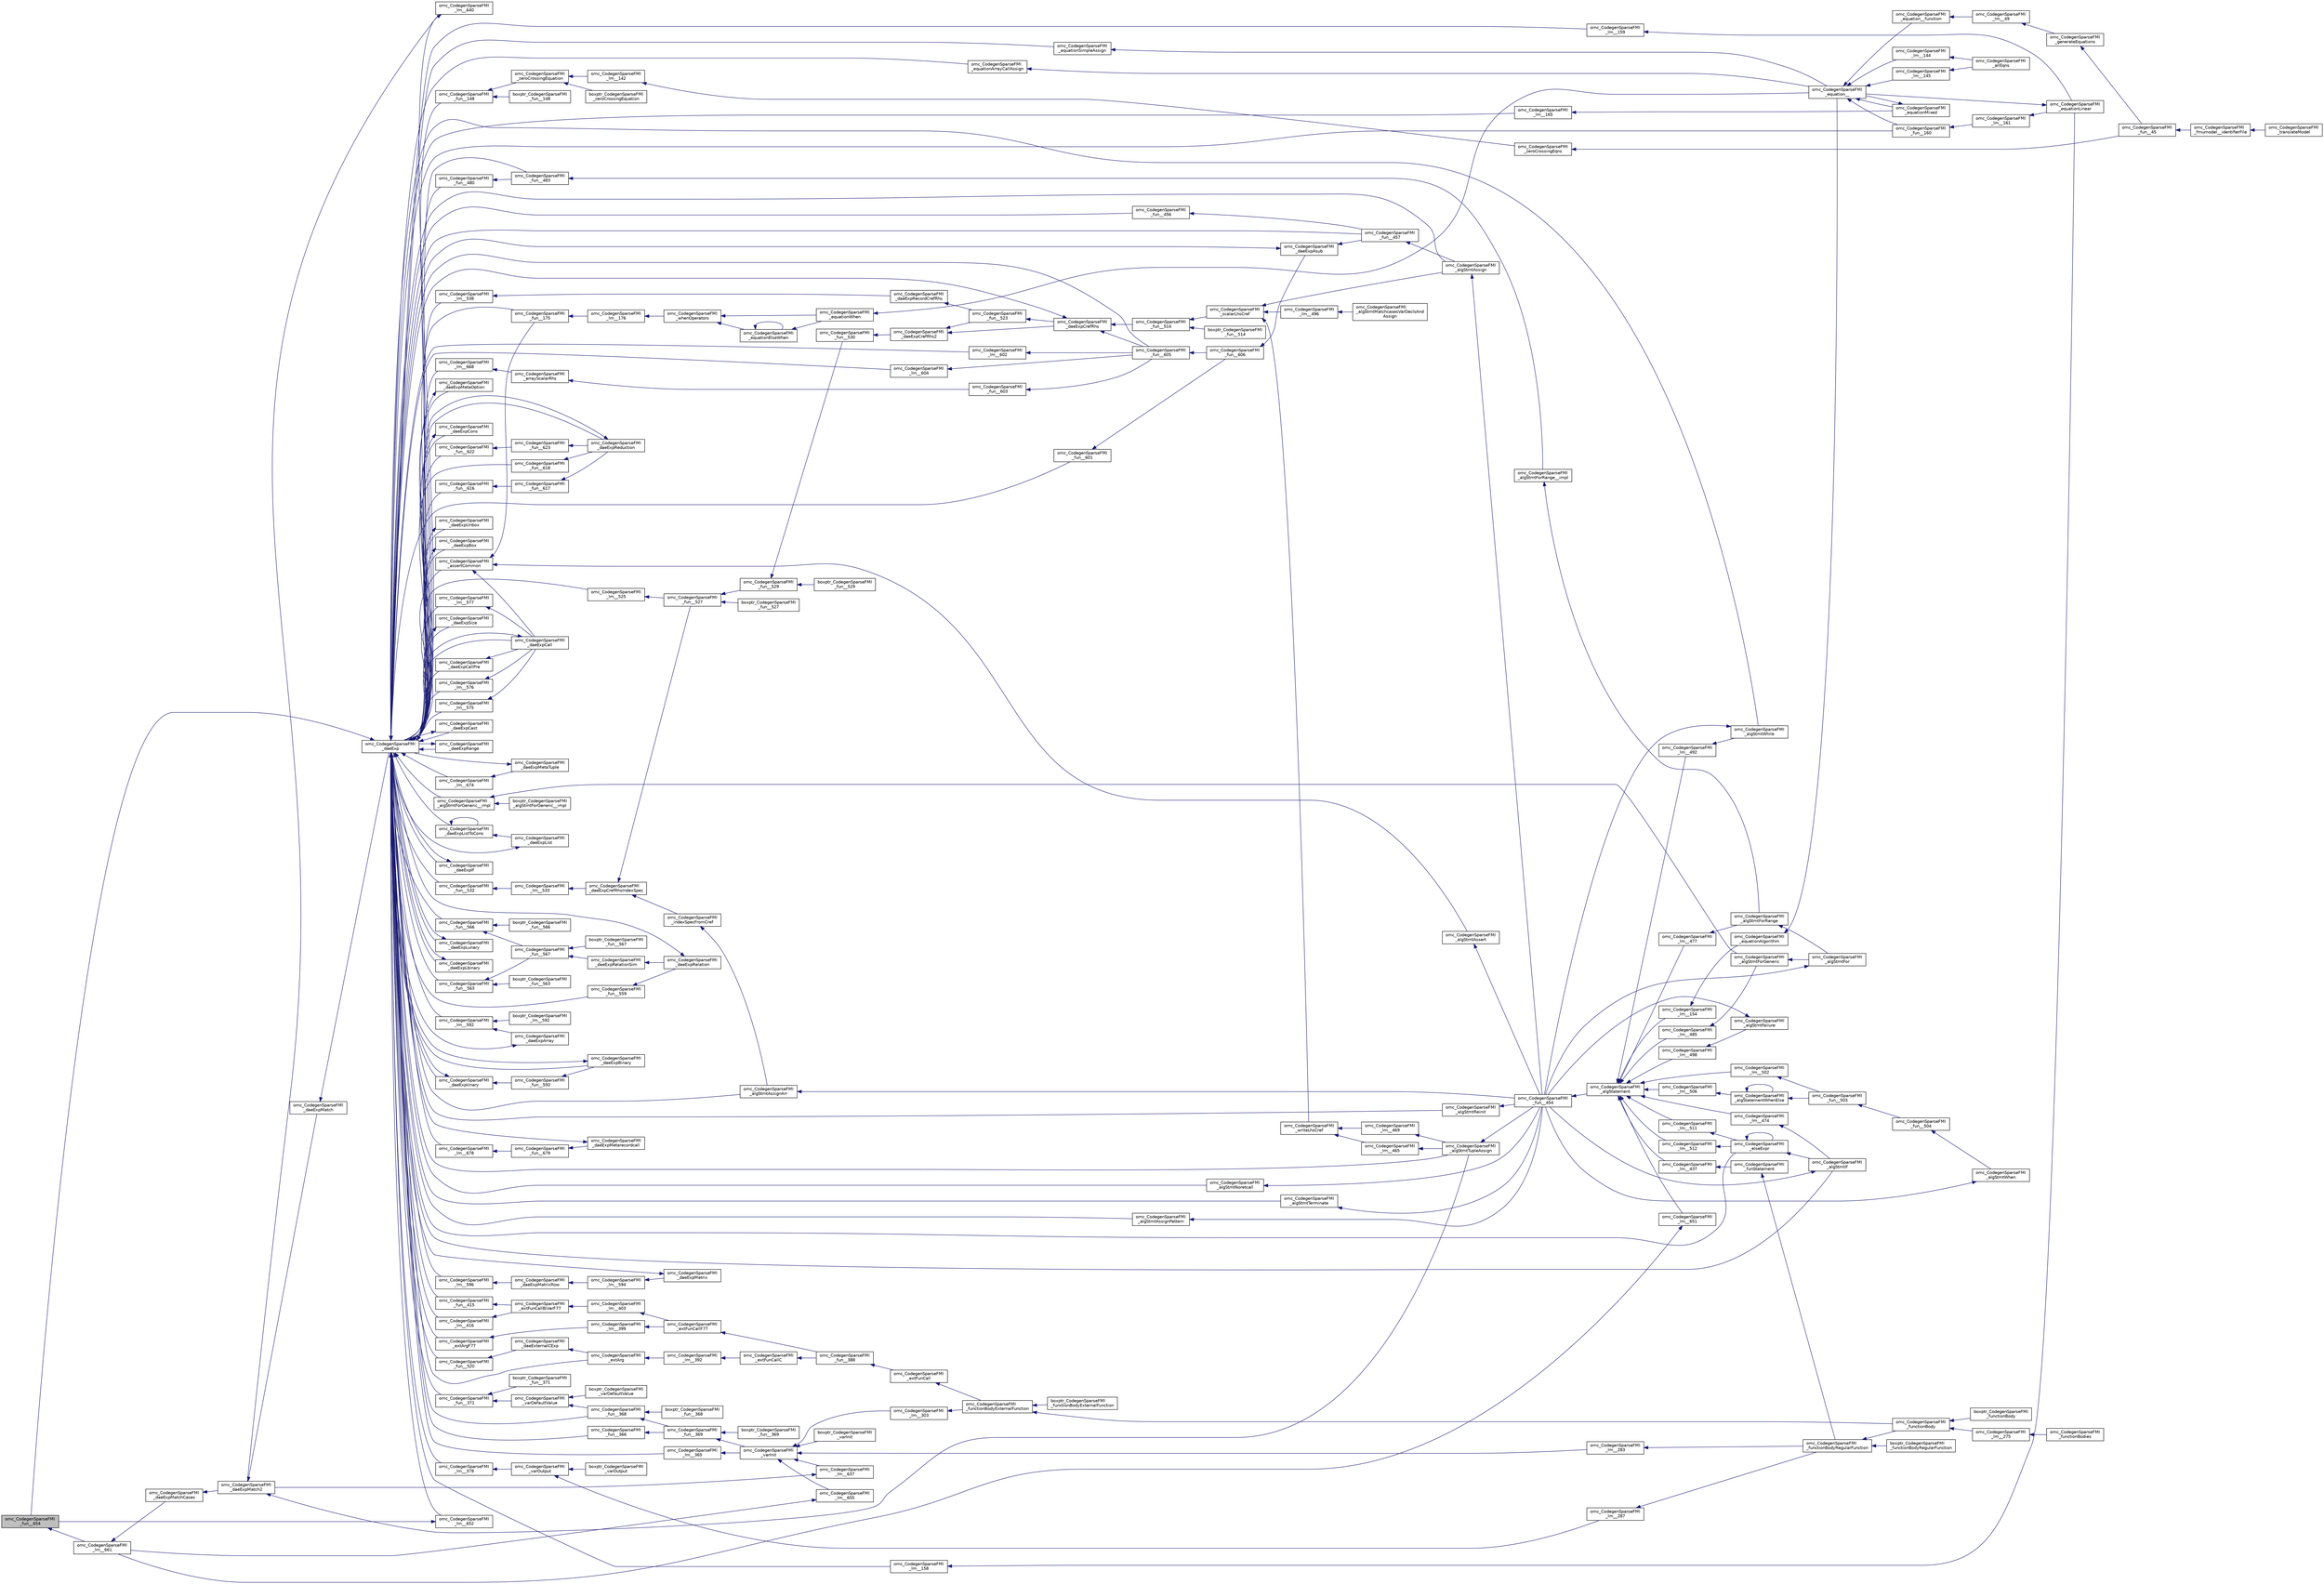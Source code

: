digraph "omc_CodegenSparseFMI_fun__654"
{
  edge [fontname="Helvetica",fontsize="10",labelfontname="Helvetica",labelfontsize="10"];
  node [fontname="Helvetica",fontsize="10",shape=record];
  rankdir="LR";
  Node154576 [label="omc_CodegenSparseFMI\l_fun__654",height=0.2,width=0.4,color="black", fillcolor="grey75", style="filled", fontcolor="black"];
  Node154576 -> Node154577 [dir="back",color="midnightblue",fontsize="10",style="solid",fontname="Helvetica"];
  Node154577 [label="omc_CodegenSparseFMI\l_lm__661",height=0.2,width=0.4,color="black", fillcolor="white", style="filled",URL="$d1/d2e/_codegen_sparse_f_m_i_8c.html#af15d08c53a5b48667e16622e16e97ec5"];
  Node154577 -> Node154578 [dir="back",color="midnightblue",fontsize="10",style="solid",fontname="Helvetica"];
  Node154578 [label="omc_CodegenSparseFMI\l_daeExpMatchCases",height=0.2,width=0.4,color="black", fillcolor="white", style="filled",URL="$da/d88/_codegen_sparse_f_m_i_8h.html#a67c72be0aaa49a7a85509e1c5ab98b41"];
  Node154578 -> Node154579 [dir="back",color="midnightblue",fontsize="10",style="solid",fontname="Helvetica"];
  Node154579 [label="omc_CodegenSparseFMI\l_daeExpMatch2",height=0.2,width=0.4,color="black", fillcolor="white", style="filled",URL="$da/d88/_codegen_sparse_f_m_i_8h.html#a3d2d85eda4fc6adaf9f0a30a7a870128"];
  Node154579 -> Node154580 [dir="back",color="midnightblue",fontsize="10",style="solid",fontname="Helvetica"];
  Node154580 [label="omc_CodegenSparseFMI\l_daeExpMatch",height=0.2,width=0.4,color="black", fillcolor="white", style="filled",URL="$da/d88/_codegen_sparse_f_m_i_8h.html#a59ba01dc770311168227b0e3a87b1e1d"];
  Node154580 -> Node154581 [dir="back",color="midnightblue",fontsize="10",style="solid",fontname="Helvetica"];
  Node154581 [label="omc_CodegenSparseFMI\l_daeExp",height=0.2,width=0.4,color="black", fillcolor="white", style="filled",URL="$da/d88/_codegen_sparse_f_m_i_8h.html#ab26972f772620810838d527d8554f2ac"];
  Node154581 -> Node154582 [dir="back",color="midnightblue",fontsize="10",style="solid",fontname="Helvetica"];
  Node154582 [label="omc_CodegenSparseFMI\l_assertCommon",height=0.2,width=0.4,color="black", fillcolor="white", style="filled",URL="$da/d88/_codegen_sparse_f_m_i_8h.html#affff73cc747add47129bcbacc2d38f9a"];
  Node154582 -> Node154583 [dir="back",color="midnightblue",fontsize="10",style="solid",fontname="Helvetica"];
  Node154583 [label="omc_CodegenSparseFMI\l_daeExpCall",height=0.2,width=0.4,color="black", fillcolor="white", style="filled",URL="$da/d88/_codegen_sparse_f_m_i_8h.html#a48a7b37bcd95aafb972b82321fa96aac"];
  Node154583 -> Node154581 [dir="back",color="midnightblue",fontsize="10",style="solid",fontname="Helvetica"];
  Node154582 -> Node154584 [dir="back",color="midnightblue",fontsize="10",style="solid",fontname="Helvetica"];
  Node154584 [label="omc_CodegenSparseFMI\l_algStmtAssert",height=0.2,width=0.4,color="black", fillcolor="white", style="filled",URL="$da/d88/_codegen_sparse_f_m_i_8h.html#a6b429ec5152996a5f9279a3ddf6844b0"];
  Node154584 -> Node154585 [dir="back",color="midnightblue",fontsize="10",style="solid",fontname="Helvetica"];
  Node154585 [label="omc_CodegenSparseFMI\l_fun__454",height=0.2,width=0.4,color="black", fillcolor="white", style="filled",URL="$d1/d2e/_codegen_sparse_f_m_i_8c.html#a38506d8a286cdb1703e9653cec496244"];
  Node154585 -> Node154586 [dir="back",color="midnightblue",fontsize="10",style="solid",fontname="Helvetica"];
  Node154586 [label="omc_CodegenSparseFMI\l_algStatement",height=0.2,width=0.4,color="black", fillcolor="white", style="filled",URL="$da/d88/_codegen_sparse_f_m_i_8h.html#a5d1fbf810cfb458410c3f606dd4518d6"];
  Node154586 -> Node154587 [dir="back",color="midnightblue",fontsize="10",style="solid",fontname="Helvetica"];
  Node154587 [label="omc_CodegenSparseFMI\l_lm__651",height=0.2,width=0.4,color="black", fillcolor="white", style="filled",URL="$d1/d2e/_codegen_sparse_f_m_i_8c.html#a4601ee3bb7611f920e2f9c96c21fce8e"];
  Node154587 -> Node154577 [dir="back",color="midnightblue",fontsize="10",style="solid",fontname="Helvetica"];
  Node154586 -> Node154588 [dir="back",color="midnightblue",fontsize="10",style="solid",fontname="Helvetica"];
  Node154588 [label="omc_CodegenSparseFMI\l_lm__512",height=0.2,width=0.4,color="black", fillcolor="white", style="filled",URL="$d1/d2e/_codegen_sparse_f_m_i_8c.html#af95888dfe83bb5057d8fd4311bb02812"];
  Node154588 -> Node154589 [dir="back",color="midnightblue",fontsize="10",style="solid",fontname="Helvetica"];
  Node154589 [label="omc_CodegenSparseFMI\l_elseExpr",height=0.2,width=0.4,color="black", fillcolor="white", style="filled",URL="$da/d88/_codegen_sparse_f_m_i_8h.html#ae02994b817886c3b7f562e9552fec536"];
  Node154589 -> Node154589 [dir="back",color="midnightblue",fontsize="10",style="solid",fontname="Helvetica"];
  Node154589 -> Node154590 [dir="back",color="midnightblue",fontsize="10",style="solid",fontname="Helvetica"];
  Node154590 [label="omc_CodegenSparseFMI\l_algStmtIf",height=0.2,width=0.4,color="black", fillcolor="white", style="filled",URL="$da/d88/_codegen_sparse_f_m_i_8h.html#aa72b2ef57d1e5ee8a926acad88bf499d"];
  Node154590 -> Node154585 [dir="back",color="midnightblue",fontsize="10",style="solid",fontname="Helvetica"];
  Node154586 -> Node154591 [dir="back",color="midnightblue",fontsize="10",style="solid",fontname="Helvetica"];
  Node154591 [label="omc_CodegenSparseFMI\l_lm__511",height=0.2,width=0.4,color="black", fillcolor="white", style="filled",URL="$d1/d2e/_codegen_sparse_f_m_i_8c.html#ab0773a7f193a1fc208023bda15bcd13e"];
  Node154591 -> Node154589 [dir="back",color="midnightblue",fontsize="10",style="solid",fontname="Helvetica"];
  Node154586 -> Node154592 [dir="back",color="midnightblue",fontsize="10",style="solid",fontname="Helvetica"];
  Node154592 [label="omc_CodegenSparseFMI\l_lm__506",height=0.2,width=0.4,color="black", fillcolor="white", style="filled",URL="$d1/d2e/_codegen_sparse_f_m_i_8c.html#ab9c484cbc52677b6df8e8fb6df621cc0"];
  Node154592 -> Node154593 [dir="back",color="midnightblue",fontsize="10",style="solid",fontname="Helvetica"];
  Node154593 [label="omc_CodegenSparseFMI\l_algStatementWhenElse",height=0.2,width=0.4,color="black", fillcolor="white", style="filled",URL="$da/d88/_codegen_sparse_f_m_i_8h.html#a55c70c95b005ab4e4a668af539875303"];
  Node154593 -> Node154593 [dir="back",color="midnightblue",fontsize="10",style="solid",fontname="Helvetica"];
  Node154593 -> Node154594 [dir="back",color="midnightblue",fontsize="10",style="solid",fontname="Helvetica"];
  Node154594 [label="omc_CodegenSparseFMI\l_fun__503",height=0.2,width=0.4,color="black", fillcolor="white", style="filled",URL="$d1/d2e/_codegen_sparse_f_m_i_8c.html#a2f60622244298e4d41f2a4f51d7b6875"];
  Node154594 -> Node154595 [dir="back",color="midnightblue",fontsize="10",style="solid",fontname="Helvetica"];
  Node154595 [label="omc_CodegenSparseFMI\l_fun__504",height=0.2,width=0.4,color="black", fillcolor="white", style="filled",URL="$d1/d2e/_codegen_sparse_f_m_i_8c.html#a34c708458b1cf12fb6f5f8b4d739cfd1"];
  Node154595 -> Node154596 [dir="back",color="midnightblue",fontsize="10",style="solid",fontname="Helvetica"];
  Node154596 [label="omc_CodegenSparseFMI\l_algStmtWhen",height=0.2,width=0.4,color="black", fillcolor="white", style="filled",URL="$da/d88/_codegen_sparse_f_m_i_8h.html#a1045cff030f158d7beb1890107038b8d"];
  Node154596 -> Node154585 [dir="back",color="midnightblue",fontsize="10",style="solid",fontname="Helvetica"];
  Node154586 -> Node154597 [dir="back",color="midnightblue",fontsize="10",style="solid",fontname="Helvetica"];
  Node154597 [label="omc_CodegenSparseFMI\l_lm__502",height=0.2,width=0.4,color="black", fillcolor="white", style="filled",URL="$d1/d2e/_codegen_sparse_f_m_i_8c.html#a7b108abc44b96cb6c9ed48e243a90fad"];
  Node154597 -> Node154594 [dir="back",color="midnightblue",fontsize="10",style="solid",fontname="Helvetica"];
  Node154586 -> Node154598 [dir="back",color="midnightblue",fontsize="10",style="solid",fontname="Helvetica"];
  Node154598 [label="omc_CodegenSparseFMI\l_lm__498",height=0.2,width=0.4,color="black", fillcolor="white", style="filled",URL="$d1/d2e/_codegen_sparse_f_m_i_8c.html#a9a587324a76d2a404951bc9b392ed5cb"];
  Node154598 -> Node154599 [dir="back",color="midnightblue",fontsize="10",style="solid",fontname="Helvetica"];
  Node154599 [label="omc_CodegenSparseFMI\l_algStmtFailure",height=0.2,width=0.4,color="black", fillcolor="white", style="filled",URL="$da/d88/_codegen_sparse_f_m_i_8h.html#ad11b2d0a665f24fbe809721a52d58392"];
  Node154599 -> Node154585 [dir="back",color="midnightblue",fontsize="10",style="solid",fontname="Helvetica"];
  Node154586 -> Node154600 [dir="back",color="midnightblue",fontsize="10",style="solid",fontname="Helvetica"];
  Node154600 [label="omc_CodegenSparseFMI\l_lm__492",height=0.2,width=0.4,color="black", fillcolor="white", style="filled",URL="$d1/d2e/_codegen_sparse_f_m_i_8c.html#a72ef5dd5785e8cfbae898a4957299174"];
  Node154600 -> Node154601 [dir="back",color="midnightblue",fontsize="10",style="solid",fontname="Helvetica"];
  Node154601 [label="omc_CodegenSparseFMI\l_algStmtWhile",height=0.2,width=0.4,color="black", fillcolor="white", style="filled",URL="$da/d88/_codegen_sparse_f_m_i_8h.html#a737e817657aa616db460e3a97c2e3107"];
  Node154601 -> Node154585 [dir="back",color="midnightblue",fontsize="10",style="solid",fontname="Helvetica"];
  Node154586 -> Node154602 [dir="back",color="midnightblue",fontsize="10",style="solid",fontname="Helvetica"];
  Node154602 [label="omc_CodegenSparseFMI\l_lm__485",height=0.2,width=0.4,color="black", fillcolor="white", style="filled",URL="$d1/d2e/_codegen_sparse_f_m_i_8c.html#aaee69379b676eacca1ab73ffa0291eea"];
  Node154602 -> Node154603 [dir="back",color="midnightblue",fontsize="10",style="solid",fontname="Helvetica"];
  Node154603 [label="omc_CodegenSparseFMI\l_algStmtForGeneric",height=0.2,width=0.4,color="black", fillcolor="white", style="filled",URL="$da/d88/_codegen_sparse_f_m_i_8h.html#a15ee44d2afe47cb6295a4d916b0ca7a1"];
  Node154603 -> Node154604 [dir="back",color="midnightblue",fontsize="10",style="solid",fontname="Helvetica"];
  Node154604 [label="omc_CodegenSparseFMI\l_algStmtFor",height=0.2,width=0.4,color="black", fillcolor="white", style="filled",URL="$da/d88/_codegen_sparse_f_m_i_8h.html#a4a85a211bdd342c5634f687ac8530821"];
  Node154604 -> Node154585 [dir="back",color="midnightblue",fontsize="10",style="solid",fontname="Helvetica"];
  Node154586 -> Node154605 [dir="back",color="midnightblue",fontsize="10",style="solid",fontname="Helvetica"];
  Node154605 [label="omc_CodegenSparseFMI\l_lm__477",height=0.2,width=0.4,color="black", fillcolor="white", style="filled",URL="$d1/d2e/_codegen_sparse_f_m_i_8c.html#a2f9a22c9a97ca26efa4457a52c8310c9"];
  Node154605 -> Node154606 [dir="back",color="midnightblue",fontsize="10",style="solid",fontname="Helvetica"];
  Node154606 [label="omc_CodegenSparseFMI\l_algStmtForRange",height=0.2,width=0.4,color="black", fillcolor="white", style="filled",URL="$da/d88/_codegen_sparse_f_m_i_8h.html#aec1da676936e15ede37d5d7df69bd5d3"];
  Node154606 -> Node154604 [dir="back",color="midnightblue",fontsize="10",style="solid",fontname="Helvetica"];
  Node154586 -> Node154607 [dir="back",color="midnightblue",fontsize="10",style="solid",fontname="Helvetica"];
  Node154607 [label="omc_CodegenSparseFMI\l_lm__474",height=0.2,width=0.4,color="black", fillcolor="white", style="filled",URL="$d1/d2e/_codegen_sparse_f_m_i_8c.html#a39706f1a079b0966689768a75ddc77b3"];
  Node154607 -> Node154590 [dir="back",color="midnightblue",fontsize="10",style="solid",fontname="Helvetica"];
  Node154586 -> Node154608 [dir="back",color="midnightblue",fontsize="10",style="solid",fontname="Helvetica"];
  Node154608 [label="omc_CodegenSparseFMI\l_lm__437",height=0.2,width=0.4,color="black", fillcolor="white", style="filled",URL="$d1/d2e/_codegen_sparse_f_m_i_8c.html#a1bcb8bb8090787c8cfad3cc233eb2cbb"];
  Node154608 -> Node154609 [dir="back",color="midnightblue",fontsize="10",style="solid",fontname="Helvetica"];
  Node154609 [label="omc_CodegenSparseFMI\l_funStatement",height=0.2,width=0.4,color="black", fillcolor="white", style="filled",URL="$da/d88/_codegen_sparse_f_m_i_8h.html#a6011fbd6700693d91a736f67f7cd333a"];
  Node154609 -> Node154610 [dir="back",color="midnightblue",fontsize="10",style="solid",fontname="Helvetica"];
  Node154610 [label="omc_CodegenSparseFMI\l_functionBodyRegularFunction",height=0.2,width=0.4,color="black", fillcolor="white", style="filled",URL="$da/d88/_codegen_sparse_f_m_i_8h.html#a35f588d60d8560ad7c541738fc9bc5d0"];
  Node154610 -> Node154611 [dir="back",color="midnightblue",fontsize="10",style="solid",fontname="Helvetica"];
  Node154611 [label="boxptr_CodegenSparseFMI\l_functionBodyRegularFunction",height=0.2,width=0.4,color="black", fillcolor="white", style="filled",URL="$da/d88/_codegen_sparse_f_m_i_8h.html#ad0cd59d6ca1bf8ab02b015f235daadf1"];
  Node154610 -> Node154612 [dir="back",color="midnightblue",fontsize="10",style="solid",fontname="Helvetica"];
  Node154612 [label="omc_CodegenSparseFMI\l_functionBody",height=0.2,width=0.4,color="black", fillcolor="white", style="filled",URL="$da/d88/_codegen_sparse_f_m_i_8h.html#a8326dd08d50f77b343a0b1e9fdee90d6"];
  Node154612 -> Node154613 [dir="back",color="midnightblue",fontsize="10",style="solid",fontname="Helvetica"];
  Node154613 [label="boxptr_CodegenSparseFMI\l_functionBody",height=0.2,width=0.4,color="black", fillcolor="white", style="filled",URL="$da/d88/_codegen_sparse_f_m_i_8h.html#a1450c37977ff46f0a318f1740d46b3a2"];
  Node154612 -> Node154614 [dir="back",color="midnightblue",fontsize="10",style="solid",fontname="Helvetica"];
  Node154614 [label="omc_CodegenSparseFMI\l_lm__275",height=0.2,width=0.4,color="black", fillcolor="white", style="filled",URL="$d1/d2e/_codegen_sparse_f_m_i_8c.html#afa6f1fb10983410b266344362bafabb7"];
  Node154614 -> Node154615 [dir="back",color="midnightblue",fontsize="10",style="solid",fontname="Helvetica"];
  Node154615 [label="omc_CodegenSparseFMI\l_functionBodies",height=0.2,width=0.4,color="black", fillcolor="white", style="filled",URL="$da/d88/_codegen_sparse_f_m_i_8h.html#ad5d463f801d993e3be31d7c8963771af"];
  Node154586 -> Node154616 [dir="back",color="midnightblue",fontsize="10",style="solid",fontname="Helvetica"];
  Node154616 [label="omc_CodegenSparseFMI\l_lm__154",height=0.2,width=0.4,color="black", fillcolor="white", style="filled",URL="$d1/d2e/_codegen_sparse_f_m_i_8c.html#a1572fc969206bf7560bccaad1883519a"];
  Node154616 -> Node154617 [dir="back",color="midnightblue",fontsize="10",style="solid",fontname="Helvetica"];
  Node154617 [label="omc_CodegenSparseFMI\l_equationAlgorithm",height=0.2,width=0.4,color="black", fillcolor="white", style="filled",URL="$da/d88/_codegen_sparse_f_m_i_8h.html#adc1144a1e01b13d32f1cd272edef769f"];
  Node154617 -> Node154618 [dir="back",color="midnightblue",fontsize="10",style="solid",fontname="Helvetica"];
  Node154618 [label="omc_CodegenSparseFMI\l_equation__",height=0.2,width=0.4,color="black", fillcolor="white", style="filled",URL="$da/d88/_codegen_sparse_f_m_i_8h.html#a99f4c0cb745d02faf3615bcda104a18a"];
  Node154618 -> Node154619 [dir="back",color="midnightblue",fontsize="10",style="solid",fontname="Helvetica"];
  Node154619 [label="omc_CodegenSparseFMI\l_equationMixed",height=0.2,width=0.4,color="black", fillcolor="white", style="filled",URL="$da/d88/_codegen_sparse_f_m_i_8h.html#ac29f9768bd0d77a3e1e85ee8d33113f2"];
  Node154619 -> Node154618 [dir="back",color="midnightblue",fontsize="10",style="solid",fontname="Helvetica"];
  Node154618 -> Node154620 [dir="back",color="midnightblue",fontsize="10",style="solid",fontname="Helvetica"];
  Node154620 [label="omc_CodegenSparseFMI\l_fun__160",height=0.2,width=0.4,color="black", fillcolor="white", style="filled",URL="$d1/d2e/_codegen_sparse_f_m_i_8c.html#ae706b7e1daac9ecce083bb0f153c4537"];
  Node154620 -> Node154621 [dir="back",color="midnightblue",fontsize="10",style="solid",fontname="Helvetica"];
  Node154621 [label="omc_CodegenSparseFMI\l_lm__161",height=0.2,width=0.4,color="black", fillcolor="white", style="filled",URL="$d1/d2e/_codegen_sparse_f_m_i_8c.html#afef10b15667b5fa348e2e5474100a059"];
  Node154621 -> Node154622 [dir="back",color="midnightblue",fontsize="10",style="solid",fontname="Helvetica"];
  Node154622 [label="omc_CodegenSparseFMI\l_equationLinear",height=0.2,width=0.4,color="black", fillcolor="white", style="filled",URL="$da/d88/_codegen_sparse_f_m_i_8h.html#ae8ae758cee8e51f80c69f273ea2dead4"];
  Node154622 -> Node154618 [dir="back",color="midnightblue",fontsize="10",style="solid",fontname="Helvetica"];
  Node154618 -> Node154623 [dir="back",color="midnightblue",fontsize="10",style="solid",fontname="Helvetica"];
  Node154623 [label="omc_CodegenSparseFMI\l_lm__145",height=0.2,width=0.4,color="black", fillcolor="white", style="filled",URL="$d1/d2e/_codegen_sparse_f_m_i_8c.html#a482b9fe4a2cf1170ba37c04cbeeba56b"];
  Node154623 -> Node154624 [dir="back",color="midnightblue",fontsize="10",style="solid",fontname="Helvetica"];
  Node154624 [label="omc_CodegenSparseFMI\l_allEqns",height=0.2,width=0.4,color="black", fillcolor="white", style="filled",URL="$da/d88/_codegen_sparse_f_m_i_8h.html#a94fa0652e8d98e8869394cc988af391b"];
  Node154618 -> Node154625 [dir="back",color="midnightblue",fontsize="10",style="solid",fontname="Helvetica"];
  Node154625 [label="omc_CodegenSparseFMI\l_lm__144",height=0.2,width=0.4,color="black", fillcolor="white", style="filled",URL="$d1/d2e/_codegen_sparse_f_m_i_8c.html#a53bc84287c3730b73c523380ca378dcf"];
  Node154625 -> Node154624 [dir="back",color="midnightblue",fontsize="10",style="solid",fontname="Helvetica"];
  Node154618 -> Node154626 [dir="back",color="midnightblue",fontsize="10",style="solid",fontname="Helvetica"];
  Node154626 [label="omc_CodegenSparseFMI\l_equation__function",height=0.2,width=0.4,color="black", fillcolor="white", style="filled",URL="$da/d88/_codegen_sparse_f_m_i_8h.html#a3b6d78478d2920ade27380933feef664"];
  Node154626 -> Node154627 [dir="back",color="midnightblue",fontsize="10",style="solid",fontname="Helvetica"];
  Node154627 [label="omc_CodegenSparseFMI\l_lm__49",height=0.2,width=0.4,color="black", fillcolor="white", style="filled",URL="$d1/d2e/_codegen_sparse_f_m_i_8c.html#afd950130e5951ce5d9b078504b8e5445"];
  Node154627 -> Node154628 [dir="back",color="midnightblue",fontsize="10",style="solid",fontname="Helvetica"];
  Node154628 [label="omc_CodegenSparseFMI\l_generateEquations",height=0.2,width=0.4,color="black", fillcolor="white", style="filled",URL="$da/d88/_codegen_sparse_f_m_i_8h.html#a944e50c37aa93fa6e9c540a7d9a7f671"];
  Node154628 -> Node154629 [dir="back",color="midnightblue",fontsize="10",style="solid",fontname="Helvetica"];
  Node154629 [label="omc_CodegenSparseFMI\l_fun__45",height=0.2,width=0.4,color="black", fillcolor="white", style="filled",URL="$d1/d2e/_codegen_sparse_f_m_i_8c.html#a33c397eee4567dbaf5269d88f9ea50f2"];
  Node154629 -> Node154630 [dir="back",color="midnightblue",fontsize="10",style="solid",fontname="Helvetica"];
  Node154630 [label="omc_CodegenSparseFMI\l_fmumodel__identifierFile",height=0.2,width=0.4,color="black", fillcolor="white", style="filled",URL="$da/d88/_codegen_sparse_f_m_i_8h.html#a0d704247081fbb1f268bdd5ae5d7f3f3"];
  Node154630 -> Node154631 [dir="back",color="midnightblue",fontsize="10",style="solid",fontname="Helvetica"];
  Node154631 [label="omc_CodegenSparseFMI\l_translateModel",height=0.2,width=0.4,color="black", fillcolor="white", style="filled",URL="$da/d88/_codegen_sparse_f_m_i_8h.html#a6e115544fcae7968ab9fa00a0ea17b1d"];
  Node154582 -> Node154632 [dir="back",color="midnightblue",fontsize="10",style="solid",fontname="Helvetica"];
  Node154632 [label="omc_CodegenSparseFMI\l_fun__175",height=0.2,width=0.4,color="black", fillcolor="white", style="filled",URL="$d1/d2e/_codegen_sparse_f_m_i_8c.html#ae71d3dbce84027f4da25d630128e9f06"];
  Node154632 -> Node154633 [dir="back",color="midnightblue",fontsize="10",style="solid",fontname="Helvetica"];
  Node154633 [label="omc_CodegenSparseFMI\l_lm__176",height=0.2,width=0.4,color="black", fillcolor="white", style="filled",URL="$d1/d2e/_codegen_sparse_f_m_i_8c.html#a3aab67e796da3718ac21ae4e0b10522b"];
  Node154633 -> Node154634 [dir="back",color="midnightblue",fontsize="10",style="solid",fontname="Helvetica"];
  Node154634 [label="omc_CodegenSparseFMI\l_whenOperators",height=0.2,width=0.4,color="black", fillcolor="white", style="filled",URL="$da/d88/_codegen_sparse_f_m_i_8h.html#aaa56a6cbe937c9e43604fbefcddc43d4"];
  Node154634 -> Node154635 [dir="back",color="midnightblue",fontsize="10",style="solid",fontname="Helvetica"];
  Node154635 [label="omc_CodegenSparseFMI\l_equationElseWhen",height=0.2,width=0.4,color="black", fillcolor="white", style="filled",URL="$da/d88/_codegen_sparse_f_m_i_8h.html#a9252f94be6a8d4db5d542a2a30867d21"];
  Node154635 -> Node154635 [dir="back",color="midnightblue",fontsize="10",style="solid",fontname="Helvetica"];
  Node154635 -> Node154636 [dir="back",color="midnightblue",fontsize="10",style="solid",fontname="Helvetica"];
  Node154636 [label="omc_CodegenSparseFMI\l_equationWhen",height=0.2,width=0.4,color="black", fillcolor="white", style="filled",URL="$da/d88/_codegen_sparse_f_m_i_8h.html#a182b50d619540de019adbeb9053f85d2"];
  Node154636 -> Node154618 [dir="back",color="midnightblue",fontsize="10",style="solid",fontname="Helvetica"];
  Node154634 -> Node154636 [dir="back",color="midnightblue",fontsize="10",style="solid",fontname="Helvetica"];
  Node154581 -> Node154637 [dir="back",color="midnightblue",fontsize="10",style="solid",fontname="Helvetica"];
  Node154637 [label="omc_CodegenSparseFMI\l_algStmtAssignPattern",height=0.2,width=0.4,color="black", fillcolor="white", style="filled",URL="$da/d88/_codegen_sparse_f_m_i_8h.html#aa769cf6a279946c8484ba60efafa1bc7"];
  Node154637 -> Node154585 [dir="back",color="midnightblue",fontsize="10",style="solid",fontname="Helvetica"];
  Node154581 -> Node154638 [dir="back",color="midnightblue",fontsize="10",style="solid",fontname="Helvetica"];
  Node154638 [label="omc_CodegenSparseFMI\l_lm__678",height=0.2,width=0.4,color="black", fillcolor="white", style="filled",URL="$d1/d2e/_codegen_sparse_f_m_i_8c.html#a128c47290974b3ffbcea043e82979943"];
  Node154638 -> Node154639 [dir="back",color="midnightblue",fontsize="10",style="solid",fontname="Helvetica"];
  Node154639 [label="omc_CodegenSparseFMI\l_fun__679",height=0.2,width=0.4,color="black", fillcolor="white", style="filled",URL="$d1/d2e/_codegen_sparse_f_m_i_8c.html#a2365ba198f39b872daa06cc5d23c6252"];
  Node154639 -> Node154640 [dir="back",color="midnightblue",fontsize="10",style="solid",fontname="Helvetica"];
  Node154640 [label="omc_CodegenSparseFMI\l_daeExpMetarecordcall",height=0.2,width=0.4,color="black", fillcolor="white", style="filled",URL="$da/d88/_codegen_sparse_f_m_i_8h.html#af4d3cdaeb7380d8a65146e12030c5c0e"];
  Node154640 -> Node154581 [dir="back",color="midnightblue",fontsize="10",style="solid",fontname="Helvetica"];
  Node154581 -> Node154641 [dir="back",color="midnightblue",fontsize="10",style="solid",fontname="Helvetica"];
  Node154641 [label="omc_CodegenSparseFMI\l_daeExpMetaOption",height=0.2,width=0.4,color="black", fillcolor="white", style="filled",URL="$da/d88/_codegen_sparse_f_m_i_8h.html#ae536b39241762561555271004c37440e"];
  Node154641 -> Node154581 [dir="back",color="midnightblue",fontsize="10",style="solid",fontname="Helvetica"];
  Node154581 -> Node154642 [dir="back",color="midnightblue",fontsize="10",style="solid",fontname="Helvetica"];
  Node154642 [label="omc_CodegenSparseFMI\l_lm__674",height=0.2,width=0.4,color="black", fillcolor="white", style="filled",URL="$d1/d2e/_codegen_sparse_f_m_i_8c.html#ad52f1b672015908228e495a9b9ff40ca"];
  Node154642 -> Node154643 [dir="back",color="midnightblue",fontsize="10",style="solid",fontname="Helvetica"];
  Node154643 [label="omc_CodegenSparseFMI\l_daeExpMetaTuple",height=0.2,width=0.4,color="black", fillcolor="white", style="filled",URL="$da/d88/_codegen_sparse_f_m_i_8h.html#a37dab4d4c7bc7fd838505c060a8b9049"];
  Node154643 -> Node154581 [dir="back",color="midnightblue",fontsize="10",style="solid",fontname="Helvetica"];
  Node154581 -> Node154644 [dir="back",color="midnightblue",fontsize="10",style="solid",fontname="Helvetica"];
  Node154644 [label="omc_CodegenSparseFMI\l_daeExpCons",height=0.2,width=0.4,color="black", fillcolor="white", style="filled",URL="$da/d88/_codegen_sparse_f_m_i_8h.html#ab881b9f7dbddb69fe91bb74c9c5c54c1"];
  Node154644 -> Node154581 [dir="back",color="midnightblue",fontsize="10",style="solid",fontname="Helvetica"];
  Node154581 -> Node154645 [dir="back",color="midnightblue",fontsize="10",style="solid",fontname="Helvetica"];
  Node154645 [label="omc_CodegenSparseFMI\l_daeExpListToCons",height=0.2,width=0.4,color="black", fillcolor="white", style="filled",URL="$da/d88/_codegen_sparse_f_m_i_8h.html#a1d1ae6cb82e69292e58b8c65e002ea55"];
  Node154645 -> Node154645 [dir="back",color="midnightblue",fontsize="10",style="solid",fontname="Helvetica"];
  Node154645 -> Node154646 [dir="back",color="midnightblue",fontsize="10",style="solid",fontname="Helvetica"];
  Node154646 [label="omc_CodegenSparseFMI\l_daeExpList",height=0.2,width=0.4,color="black", fillcolor="white", style="filled",URL="$da/d88/_codegen_sparse_f_m_i_8h.html#a2f666b582c610d5c8b23988ecba9664b"];
  Node154646 -> Node154581 [dir="back",color="midnightblue",fontsize="10",style="solid",fontname="Helvetica"];
  Node154581 -> Node154647 [dir="back",color="midnightblue",fontsize="10",style="solid",fontname="Helvetica"];
  Node154647 [label="omc_CodegenSparseFMI\l_lm__668",height=0.2,width=0.4,color="black", fillcolor="white", style="filled",URL="$d1/d2e/_codegen_sparse_f_m_i_8c.html#a76351725b41da0af498aadf54b92c275"];
  Node154647 -> Node154648 [dir="back",color="midnightblue",fontsize="10",style="solid",fontname="Helvetica"];
  Node154648 [label="omc_CodegenSparseFMI\l_arrayScalarRhs",height=0.2,width=0.4,color="black", fillcolor="white", style="filled",URL="$da/d88/_codegen_sparse_f_m_i_8h.html#ab4de96fd8fb5647ef325ca122a4753f3"];
  Node154648 -> Node154649 [dir="back",color="midnightblue",fontsize="10",style="solid",fontname="Helvetica"];
  Node154649 [label="omc_CodegenSparseFMI\l_fun__603",height=0.2,width=0.4,color="black", fillcolor="white", style="filled",URL="$d1/d2e/_codegen_sparse_f_m_i_8c.html#adbd2857da6df0e479b3bd77c5b7a8f7d"];
  Node154649 -> Node154650 [dir="back",color="midnightblue",fontsize="10",style="solid",fontname="Helvetica"];
  Node154650 [label="omc_CodegenSparseFMI\l_fun__605",height=0.2,width=0.4,color="black", fillcolor="white", style="filled",URL="$d1/d2e/_codegen_sparse_f_m_i_8c.html#a9bd0f333ed74be93d8bd6468cde56736"];
  Node154650 -> Node154651 [dir="back",color="midnightblue",fontsize="10",style="solid",fontname="Helvetica"];
  Node154651 [label="omc_CodegenSparseFMI\l_fun__606",height=0.2,width=0.4,color="black", fillcolor="white", style="filled",URL="$d1/d2e/_codegen_sparse_f_m_i_8c.html#a57e7ee8cc6cf0e5de142a92a92caf6d0"];
  Node154651 -> Node154652 [dir="back",color="midnightblue",fontsize="10",style="solid",fontname="Helvetica"];
  Node154652 [label="omc_CodegenSparseFMI\l_daeExpAsub",height=0.2,width=0.4,color="black", fillcolor="white", style="filled",URL="$da/d88/_codegen_sparse_f_m_i_8h.html#ab042430b0f630bd548c9122206a41a76"];
  Node154652 -> Node154581 [dir="back",color="midnightblue",fontsize="10",style="solid",fontname="Helvetica"];
  Node154652 -> Node154653 [dir="back",color="midnightblue",fontsize="10",style="solid",fontname="Helvetica"];
  Node154653 [label="omc_CodegenSparseFMI\l_fun__457",height=0.2,width=0.4,color="black", fillcolor="white", style="filled",URL="$d1/d2e/_codegen_sparse_f_m_i_8c.html#a9a66843f2c8f85ed8a0e89829eadf41b"];
  Node154653 -> Node154654 [dir="back",color="midnightblue",fontsize="10",style="solid",fontname="Helvetica"];
  Node154654 [label="omc_CodegenSparseFMI\l_algStmtAssign",height=0.2,width=0.4,color="black", fillcolor="white", style="filled",URL="$da/d88/_codegen_sparse_f_m_i_8h.html#a1c3cbb22c2453d6b93e5a19e87126639"];
  Node154654 -> Node154585 [dir="back",color="midnightblue",fontsize="10",style="solid",fontname="Helvetica"];
  Node154581 -> Node154655 [dir="back",color="midnightblue",fontsize="10",style="solid",fontname="Helvetica"];
  Node154655 [label="omc_CodegenSparseFMI\l_daeExpUnbox",height=0.2,width=0.4,color="black", fillcolor="white", style="filled",URL="$da/d88/_codegen_sparse_f_m_i_8h.html#ad8a93ec5bfec6454d268e95a82bf96b8"];
  Node154655 -> Node154581 [dir="back",color="midnightblue",fontsize="10",style="solid",fontname="Helvetica"];
  Node154581 -> Node154656 [dir="back",color="midnightblue",fontsize="10",style="solid",fontname="Helvetica"];
  Node154656 [label="omc_CodegenSparseFMI\l_daeExpBox",height=0.2,width=0.4,color="black", fillcolor="white", style="filled",URL="$da/d88/_codegen_sparse_f_m_i_8h.html#a39dc1615a535b01d20db9b87fc607d3c"];
  Node154656 -> Node154581 [dir="back",color="midnightblue",fontsize="10",style="solid",fontname="Helvetica"];
  Node154581 -> Node154576 [dir="back",color="midnightblue",fontsize="10",style="solid",fontname="Helvetica"];
  Node154581 -> Node154657 [dir="back",color="midnightblue",fontsize="10",style="solid",fontname="Helvetica"];
  Node154657 [label="omc_CodegenSparseFMI\l_lm__652",height=0.2,width=0.4,color="black", fillcolor="white", style="filled",URL="$d1/d2e/_codegen_sparse_f_m_i_8c.html#afb77daba20dc13d99f8916228d277ad2"];
  Node154657 -> Node154576 [dir="back",color="midnightblue",fontsize="10",style="solid",fontname="Helvetica"];
  Node154581 -> Node154658 [dir="back",color="midnightblue",fontsize="10",style="solid",fontname="Helvetica"];
  Node154658 [label="omc_CodegenSparseFMI\l_lm__640",height=0.2,width=0.4,color="black", fillcolor="white", style="filled",URL="$d1/d2e/_codegen_sparse_f_m_i_8c.html#ab7ae5141c274871c57b0fb912e7ddaf7"];
  Node154658 -> Node154579 [dir="back",color="midnightblue",fontsize="10",style="solid",fontname="Helvetica"];
  Node154581 -> Node154659 [dir="back",color="midnightblue",fontsize="10",style="solid",fontname="Helvetica"];
  Node154659 [label="omc_CodegenSparseFMI\l_daeExpReduction",height=0.2,width=0.4,color="black", fillcolor="white", style="filled",URL="$da/d88/_codegen_sparse_f_m_i_8h.html#a215e1cfa638090eb2c87b8d31be99cf0"];
  Node154659 -> Node154581 [dir="back",color="midnightblue",fontsize="10",style="solid",fontname="Helvetica"];
  Node154581 -> Node154660 [dir="back",color="midnightblue",fontsize="10",style="solid",fontname="Helvetica"];
  Node154660 [label="omc_CodegenSparseFMI\l_fun__622",height=0.2,width=0.4,color="black", fillcolor="white", style="filled",URL="$d1/d2e/_codegen_sparse_f_m_i_8c.html#ae5c95b0ba06e68ed18a5d60da4cda046"];
  Node154660 -> Node154661 [dir="back",color="midnightblue",fontsize="10",style="solid",fontname="Helvetica"];
  Node154661 [label="omc_CodegenSparseFMI\l_fun__623",height=0.2,width=0.4,color="black", fillcolor="white", style="filled",URL="$d1/d2e/_codegen_sparse_f_m_i_8c.html#ad252a6b0c4628a8f587fbfdf6b702226"];
  Node154661 -> Node154659 [dir="back",color="midnightblue",fontsize="10",style="solid",fontname="Helvetica"];
  Node154581 -> Node154662 [dir="back",color="midnightblue",fontsize="10",style="solid",fontname="Helvetica"];
  Node154662 [label="omc_CodegenSparseFMI\l_fun__618",height=0.2,width=0.4,color="black", fillcolor="white", style="filled",URL="$d1/d2e/_codegen_sparse_f_m_i_8c.html#a6b9efcf5bb1e83e9d6d64821e5b15530"];
  Node154662 -> Node154659 [dir="back",color="midnightblue",fontsize="10",style="solid",fontname="Helvetica"];
  Node154581 -> Node154663 [dir="back",color="midnightblue",fontsize="10",style="solid",fontname="Helvetica"];
  Node154663 [label="omc_CodegenSparseFMI\l_fun__616",height=0.2,width=0.4,color="black", fillcolor="white", style="filled",URL="$d1/d2e/_codegen_sparse_f_m_i_8c.html#a635859e8c511453505953fab612853b3"];
  Node154663 -> Node154664 [dir="back",color="midnightblue",fontsize="10",style="solid",fontname="Helvetica"];
  Node154664 [label="omc_CodegenSparseFMI\l_fun__617",height=0.2,width=0.4,color="black", fillcolor="white", style="filled",URL="$d1/d2e/_codegen_sparse_f_m_i_8c.html#aa08069808fe588458678d9549eb3b245"];
  Node154664 -> Node154659 [dir="back",color="midnightblue",fontsize="10",style="solid",fontname="Helvetica"];
  Node154581 -> Node154665 [dir="back",color="midnightblue",fontsize="10",style="solid",fontname="Helvetica"];
  Node154665 [label="omc_CodegenSparseFMI\l_daeExpSize",height=0.2,width=0.4,color="black", fillcolor="white", style="filled",URL="$da/d88/_codegen_sparse_f_m_i_8h.html#a65806134dc2b86c56ad13bd542641799"];
  Node154665 -> Node154581 [dir="back",color="midnightblue",fontsize="10",style="solid",fontname="Helvetica"];
  Node154581 -> Node154666 [dir="back",color="midnightblue",fontsize="10",style="solid",fontname="Helvetica"];
  Node154666 [label="omc_CodegenSparseFMI\l_daeExpCallPre",height=0.2,width=0.4,color="black", fillcolor="white", style="filled",URL="$da/d88/_codegen_sparse_f_m_i_8h.html#a14fa316eb180ca150badd71a2b426953"];
  Node154666 -> Node154583 [dir="back",color="midnightblue",fontsize="10",style="solid",fontname="Helvetica"];
  Node154581 -> Node154650 [dir="back",color="midnightblue",fontsize="10",style="solid",fontname="Helvetica"];
  Node154581 -> Node154667 [dir="back",color="midnightblue",fontsize="10",style="solid",fontname="Helvetica"];
  Node154667 [label="omc_CodegenSparseFMI\l_lm__604",height=0.2,width=0.4,color="black", fillcolor="white", style="filled",URL="$d1/d2e/_codegen_sparse_f_m_i_8c.html#a1ea19ba89eb6b92706330d280b4a28c4"];
  Node154667 -> Node154650 [dir="back",color="midnightblue",fontsize="10",style="solid",fontname="Helvetica"];
  Node154581 -> Node154668 [dir="back",color="midnightblue",fontsize="10",style="solid",fontname="Helvetica"];
  Node154668 [label="omc_CodegenSparseFMI\l_lm__602",height=0.2,width=0.4,color="black", fillcolor="white", style="filled",URL="$d1/d2e/_codegen_sparse_f_m_i_8c.html#a033ed9fe3cb36fea59e62007c6a4d090"];
  Node154668 -> Node154650 [dir="back",color="midnightblue",fontsize="10",style="solid",fontname="Helvetica"];
  Node154581 -> Node154669 [dir="back",color="midnightblue",fontsize="10",style="solid",fontname="Helvetica"];
  Node154669 [label="omc_CodegenSparseFMI\l_fun__601",height=0.2,width=0.4,color="black", fillcolor="white", style="filled",URL="$d1/d2e/_codegen_sparse_f_m_i_8c.html#a7e7064f5d085e776607bd7e91ba97557"];
  Node154669 -> Node154651 [dir="back",color="midnightblue",fontsize="10",style="solid",fontname="Helvetica"];
  Node154581 -> Node154670 [dir="back",color="midnightblue",fontsize="10",style="solid",fontname="Helvetica"];
  Node154670 [label="omc_CodegenSparseFMI\l_daeExpCast",height=0.2,width=0.4,color="black", fillcolor="white", style="filled",URL="$da/d88/_codegen_sparse_f_m_i_8h.html#a4925df985f63c7b864fc53ff465f925e"];
  Node154670 -> Node154581 [dir="back",color="midnightblue",fontsize="10",style="solid",fontname="Helvetica"];
  Node154581 -> Node154671 [dir="back",color="midnightblue",fontsize="10",style="solid",fontname="Helvetica"];
  Node154671 [label="omc_CodegenSparseFMI\l_daeExpRange",height=0.2,width=0.4,color="black", fillcolor="white", style="filled",URL="$da/d88/_codegen_sparse_f_m_i_8h.html#ab06fb091af14bb2ea0472c05fb26c075"];
  Node154671 -> Node154581 [dir="back",color="midnightblue",fontsize="10",style="solid",fontname="Helvetica"];
  Node154581 -> Node154672 [dir="back",color="midnightblue",fontsize="10",style="solid",fontname="Helvetica"];
  Node154672 [label="omc_CodegenSparseFMI\l_lm__596",height=0.2,width=0.4,color="black", fillcolor="white", style="filled",URL="$d1/d2e/_codegen_sparse_f_m_i_8c.html#a14d5df57654fa55b92d5aff9036ec0ab"];
  Node154672 -> Node154673 [dir="back",color="midnightblue",fontsize="10",style="solid",fontname="Helvetica"];
  Node154673 [label="omc_CodegenSparseFMI\l_daeExpMatrixRow",height=0.2,width=0.4,color="black", fillcolor="white", style="filled",URL="$da/d88/_codegen_sparse_f_m_i_8h.html#aaa8e0e4a311cbf73da7a14c47f4570ac"];
  Node154673 -> Node154674 [dir="back",color="midnightblue",fontsize="10",style="solid",fontname="Helvetica"];
  Node154674 [label="omc_CodegenSparseFMI\l_lm__594",height=0.2,width=0.4,color="black", fillcolor="white", style="filled",URL="$d1/d2e/_codegen_sparse_f_m_i_8c.html#a6851ce9fae595fa7b523b79ce247f9ea"];
  Node154674 -> Node154675 [dir="back",color="midnightblue",fontsize="10",style="solid",fontname="Helvetica"];
  Node154675 [label="omc_CodegenSparseFMI\l_daeExpMatrix",height=0.2,width=0.4,color="black", fillcolor="white", style="filled",URL="$da/d88/_codegen_sparse_f_m_i_8h.html#a6f74e3aeec53ec03a5f219a12576dca4"];
  Node154675 -> Node154581 [dir="back",color="midnightblue",fontsize="10",style="solid",fontname="Helvetica"];
  Node154581 -> Node154676 [dir="back",color="midnightblue",fontsize="10",style="solid",fontname="Helvetica"];
  Node154676 [label="omc_CodegenSparseFMI\l_lm__592",height=0.2,width=0.4,color="black", fillcolor="white", style="filled",URL="$d1/d2e/_codegen_sparse_f_m_i_8c.html#a2e9ed496758b97468e8f6941914f675c"];
  Node154676 -> Node154677 [dir="back",color="midnightblue",fontsize="10",style="solid",fontname="Helvetica"];
  Node154677 [label="omc_CodegenSparseFMI\l_daeExpArray",height=0.2,width=0.4,color="black", fillcolor="white", style="filled",URL="$da/d88/_codegen_sparse_f_m_i_8h.html#a88f664ab98fd5d6d05ad0e1958fa159f"];
  Node154677 -> Node154581 [dir="back",color="midnightblue",fontsize="10",style="solid",fontname="Helvetica"];
  Node154676 -> Node154678 [dir="back",color="midnightblue",fontsize="10",style="solid",fontname="Helvetica"];
  Node154678 [label="boxptr_CodegenSparseFMI\l_lm__592",height=0.2,width=0.4,color="black", fillcolor="white", style="filled",URL="$d1/d2e/_codegen_sparse_f_m_i_8c.html#a14367956a97e5e5449a9ee418310e77f"];
  Node154581 -> Node154583 [dir="back",color="midnightblue",fontsize="10",style="solid",fontname="Helvetica"];
  Node154581 -> Node154679 [dir="back",color="midnightblue",fontsize="10",style="solid",fontname="Helvetica"];
  Node154679 [label="omc_CodegenSparseFMI\l_lm__577",height=0.2,width=0.4,color="black", fillcolor="white", style="filled",URL="$d1/d2e/_codegen_sparse_f_m_i_8c.html#aa4835158f163790c1f9e865fa1b20423"];
  Node154679 -> Node154583 [dir="back",color="midnightblue",fontsize="10",style="solid",fontname="Helvetica"];
  Node154581 -> Node154680 [dir="back",color="midnightblue",fontsize="10",style="solid",fontname="Helvetica"];
  Node154680 [label="omc_CodegenSparseFMI\l_lm__576",height=0.2,width=0.4,color="black", fillcolor="white", style="filled",URL="$d1/d2e/_codegen_sparse_f_m_i_8c.html#a40ec6104238226b95ab6a66b9cfeebaf"];
  Node154680 -> Node154583 [dir="back",color="midnightblue",fontsize="10",style="solid",fontname="Helvetica"];
  Node154581 -> Node154681 [dir="back",color="midnightblue",fontsize="10",style="solid",fontname="Helvetica"];
  Node154681 [label="omc_CodegenSparseFMI\l_lm__575",height=0.2,width=0.4,color="black", fillcolor="white", style="filled",URL="$d1/d2e/_codegen_sparse_f_m_i_8c.html#a88ecf3a6232cff443bc5d54993d50fc8"];
  Node154681 -> Node154583 [dir="back",color="midnightblue",fontsize="10",style="solid",fontname="Helvetica"];
  Node154581 -> Node154682 [dir="back",color="midnightblue",fontsize="10",style="solid",fontname="Helvetica"];
  Node154682 [label="omc_CodegenSparseFMI\l_daeExpIf",height=0.2,width=0.4,color="black", fillcolor="white", style="filled",URL="$da/d88/_codegen_sparse_f_m_i_8h.html#adab7f987725ccb3a03744e1de01d4c79"];
  Node154682 -> Node154581 [dir="back",color="midnightblue",fontsize="10",style="solid",fontname="Helvetica"];
  Node154581 -> Node154683 [dir="back",color="midnightblue",fontsize="10",style="solid",fontname="Helvetica"];
  Node154683 [label="omc_CodegenSparseFMI\l_fun__566",height=0.2,width=0.4,color="black", fillcolor="white", style="filled",URL="$d1/d2e/_codegen_sparse_f_m_i_8c.html#ad34858a04dcb80cd422869b85ac7c18d"];
  Node154683 -> Node154684 [dir="back",color="midnightblue",fontsize="10",style="solid",fontname="Helvetica"];
  Node154684 [label="omc_CodegenSparseFMI\l_fun__567",height=0.2,width=0.4,color="black", fillcolor="white", style="filled",URL="$d1/d2e/_codegen_sparse_f_m_i_8c.html#aef7d2649f8ac06f68ee746f6547d3e38"];
  Node154684 -> Node154685 [dir="back",color="midnightblue",fontsize="10",style="solid",fontname="Helvetica"];
  Node154685 [label="omc_CodegenSparseFMI\l_daeExpRelationSim",height=0.2,width=0.4,color="black", fillcolor="white", style="filled",URL="$da/d88/_codegen_sparse_f_m_i_8h.html#af7a4eaffacd2294a72d4d75d8c1c750d"];
  Node154685 -> Node154686 [dir="back",color="midnightblue",fontsize="10",style="solid",fontname="Helvetica"];
  Node154686 [label="omc_CodegenSparseFMI\l_daeExpRelation",height=0.2,width=0.4,color="black", fillcolor="white", style="filled",URL="$da/d88/_codegen_sparse_f_m_i_8h.html#af5c266092524f9c43b3e5ed60bde1598"];
  Node154686 -> Node154581 [dir="back",color="midnightblue",fontsize="10",style="solid",fontname="Helvetica"];
  Node154684 -> Node154687 [dir="back",color="midnightblue",fontsize="10",style="solid",fontname="Helvetica"];
  Node154687 [label="boxptr_CodegenSparseFMI\l_fun__567",height=0.2,width=0.4,color="black", fillcolor="white", style="filled",URL="$d1/d2e/_codegen_sparse_f_m_i_8c.html#a4dc4b62519efd3816c40fd491aaa13b0"];
  Node154683 -> Node154688 [dir="back",color="midnightblue",fontsize="10",style="solid",fontname="Helvetica"];
  Node154688 [label="boxptr_CodegenSparseFMI\l_fun__566",height=0.2,width=0.4,color="black", fillcolor="white", style="filled",URL="$d1/d2e/_codegen_sparse_f_m_i_8c.html#a3c4a6d6041e14096e6ab87ed411992ba"];
  Node154581 -> Node154689 [dir="back",color="midnightblue",fontsize="10",style="solid",fontname="Helvetica"];
  Node154689 [label="omc_CodegenSparseFMI\l_fun__563",height=0.2,width=0.4,color="black", fillcolor="white", style="filled",URL="$d1/d2e/_codegen_sparse_f_m_i_8c.html#a299b039f830fdd036c59be5072bb62f8"];
  Node154689 -> Node154684 [dir="back",color="midnightblue",fontsize="10",style="solid",fontname="Helvetica"];
  Node154689 -> Node154690 [dir="back",color="midnightblue",fontsize="10",style="solid",fontname="Helvetica"];
  Node154690 [label="boxptr_CodegenSparseFMI\l_fun__563",height=0.2,width=0.4,color="black", fillcolor="white", style="filled",URL="$d1/d2e/_codegen_sparse_f_m_i_8c.html#ab0129ca19779d8146bf4ef226594e5d6"];
  Node154581 -> Node154691 [dir="back",color="midnightblue",fontsize="10",style="solid",fontname="Helvetica"];
  Node154691 [label="omc_CodegenSparseFMI\l_fun__559",height=0.2,width=0.4,color="black", fillcolor="white", style="filled",URL="$d1/d2e/_codegen_sparse_f_m_i_8c.html#a5dbc7fcb9ca1752d28d85113c0e18957"];
  Node154691 -> Node154686 [dir="back",color="midnightblue",fontsize="10",style="solid",fontname="Helvetica"];
  Node154581 -> Node154692 [dir="back",color="midnightblue",fontsize="10",style="solid",fontname="Helvetica"];
  Node154692 [label="omc_CodegenSparseFMI\l_daeExpLunary",height=0.2,width=0.4,color="black", fillcolor="white", style="filled",URL="$da/d88/_codegen_sparse_f_m_i_8h.html#a2aa1a5d377bfb468965ccc50a6f50cb6"];
  Node154692 -> Node154581 [dir="back",color="midnightblue",fontsize="10",style="solid",fontname="Helvetica"];
  Node154581 -> Node154693 [dir="back",color="midnightblue",fontsize="10",style="solid",fontname="Helvetica"];
  Node154693 [label="omc_CodegenSparseFMI\l_daeExpLbinary",height=0.2,width=0.4,color="black", fillcolor="white", style="filled",URL="$da/d88/_codegen_sparse_f_m_i_8h.html#a0f27518bcedaf68af58ebf86d3864875"];
  Node154693 -> Node154581 [dir="back",color="midnightblue",fontsize="10",style="solid",fontname="Helvetica"];
  Node154581 -> Node154694 [dir="back",color="midnightblue",fontsize="10",style="solid",fontname="Helvetica"];
  Node154694 [label="omc_CodegenSparseFMI\l_daeExpUnary",height=0.2,width=0.4,color="black", fillcolor="white", style="filled",URL="$da/d88/_codegen_sparse_f_m_i_8h.html#af745f9e4c3d9336e78492c5e0a87bfb5"];
  Node154694 -> Node154695 [dir="back",color="midnightblue",fontsize="10",style="solid",fontname="Helvetica"];
  Node154695 [label="omc_CodegenSparseFMI\l_fun__550",height=0.2,width=0.4,color="black", fillcolor="white", style="filled",URL="$d1/d2e/_codegen_sparse_f_m_i_8c.html#ac6799101bb1a54a3de54a89d7fbed728"];
  Node154695 -> Node154696 [dir="back",color="midnightblue",fontsize="10",style="solid",fontname="Helvetica"];
  Node154696 [label="omc_CodegenSparseFMI\l_daeExpBinary",height=0.2,width=0.4,color="black", fillcolor="white", style="filled",URL="$da/d88/_codegen_sparse_f_m_i_8h.html#a2cb9117735be254ba999294fd9036b86"];
  Node154696 -> Node154581 [dir="back",color="midnightblue",fontsize="10",style="solid",fontname="Helvetica"];
  Node154694 -> Node154581 [dir="back",color="midnightblue",fontsize="10",style="solid",fontname="Helvetica"];
  Node154581 -> Node154696 [dir="back",color="midnightblue",fontsize="10",style="solid",fontname="Helvetica"];
  Node154581 -> Node154697 [dir="back",color="midnightblue",fontsize="10",style="solid",fontname="Helvetica"];
  Node154697 [label="omc_CodegenSparseFMI\l_lm__538",height=0.2,width=0.4,color="black", fillcolor="white", style="filled",URL="$d1/d2e/_codegen_sparse_f_m_i_8c.html#a5132382ff9f8af0f9c81ef9fb33ce140"];
  Node154697 -> Node154698 [dir="back",color="midnightblue",fontsize="10",style="solid",fontname="Helvetica"];
  Node154698 [label="omc_CodegenSparseFMI\l_daeExpRecordCrefRhs",height=0.2,width=0.4,color="black", fillcolor="white", style="filled",URL="$da/d88/_codegen_sparse_f_m_i_8h.html#a7a5fa2c683abf9b112fce9bb14f4516e"];
  Node154698 -> Node154699 [dir="back",color="midnightblue",fontsize="10",style="solid",fontname="Helvetica"];
  Node154699 [label="omc_CodegenSparseFMI\l_fun__523",height=0.2,width=0.4,color="black", fillcolor="white", style="filled",URL="$d1/d2e/_codegen_sparse_f_m_i_8c.html#ac21903386a6c12cb7ddc073d1d74c9a8"];
  Node154699 -> Node154700 [dir="back",color="midnightblue",fontsize="10",style="solid",fontname="Helvetica"];
  Node154700 [label="omc_CodegenSparseFMI\l_daeExpCrefRhs",height=0.2,width=0.4,color="black", fillcolor="white", style="filled",URL="$da/d88/_codegen_sparse_f_m_i_8h.html#a1c8b7f7c630c2bb7f0ccdfe262bce698"];
  Node154700 -> Node154650 [dir="back",color="midnightblue",fontsize="10",style="solid",fontname="Helvetica"];
  Node154700 -> Node154581 [dir="back",color="midnightblue",fontsize="10",style="solid",fontname="Helvetica"];
  Node154700 -> Node154701 [dir="back",color="midnightblue",fontsize="10",style="solid",fontname="Helvetica"];
  Node154701 [label="omc_CodegenSparseFMI\l_fun__514",height=0.2,width=0.4,color="black", fillcolor="white", style="filled",URL="$d1/d2e/_codegen_sparse_f_m_i_8c.html#af1f83fb431ba8da3a8cb82596aab0b31"];
  Node154701 -> Node154702 [dir="back",color="midnightblue",fontsize="10",style="solid",fontname="Helvetica"];
  Node154702 [label="omc_CodegenSparseFMI\l_scalarLhsCref",height=0.2,width=0.4,color="black", fillcolor="white", style="filled",URL="$da/d88/_codegen_sparse_f_m_i_8h.html#a0b593ab7e65cb46c43c5b3a57185b272"];
  Node154702 -> Node154703 [dir="back",color="midnightblue",fontsize="10",style="solid",fontname="Helvetica"];
  Node154703 [label="omc_CodegenSparseFMI\l_lm__496",height=0.2,width=0.4,color="black", fillcolor="white", style="filled",URL="$d1/d2e/_codegen_sparse_f_m_i_8c.html#a5dfa326f35db040a16a3bb2accf3ab15"];
  Node154703 -> Node154704 [dir="back",color="midnightblue",fontsize="10",style="solid",fontname="Helvetica"];
  Node154704 [label="omc_CodegenSparseFMI\l_algStmtMatchcasesVarDeclsAnd\lAssign",height=0.2,width=0.4,color="black", fillcolor="white", style="filled",URL="$da/d88/_codegen_sparse_f_m_i_8h.html#a8eb59e3ce2ace0f512601a2876bf6415"];
  Node154702 -> Node154705 [dir="back",color="midnightblue",fontsize="10",style="solid",fontname="Helvetica"];
  Node154705 [label="omc_CodegenSparseFMI\l_writeLhsCref",height=0.2,width=0.4,color="black", fillcolor="white", style="filled",URL="$da/d88/_codegen_sparse_f_m_i_8h.html#a9b0bcacfd68630799e6ce1a15d94754a"];
  Node154705 -> Node154706 [dir="back",color="midnightblue",fontsize="10",style="solid",fontname="Helvetica"];
  Node154706 [label="omc_CodegenSparseFMI\l_lm__469",height=0.2,width=0.4,color="black", fillcolor="white", style="filled",URL="$d1/d2e/_codegen_sparse_f_m_i_8c.html#a0c14dc1f5547c7248502eb02fb4fbdfb"];
  Node154706 -> Node154707 [dir="back",color="midnightblue",fontsize="10",style="solid",fontname="Helvetica"];
  Node154707 [label="omc_CodegenSparseFMI\l_algStmtTupleAssign",height=0.2,width=0.4,color="black", fillcolor="white", style="filled",URL="$da/d88/_codegen_sparse_f_m_i_8h.html#a97aeb17841cb7160e7635ac180b44c9c"];
  Node154707 -> Node154585 [dir="back",color="midnightblue",fontsize="10",style="solid",fontname="Helvetica"];
  Node154705 -> Node154708 [dir="back",color="midnightblue",fontsize="10",style="solid",fontname="Helvetica"];
  Node154708 [label="omc_CodegenSparseFMI\l_lm__465",height=0.2,width=0.4,color="black", fillcolor="white", style="filled",URL="$d1/d2e/_codegen_sparse_f_m_i_8c.html#a4351566289edb47715d64ce1b371d228"];
  Node154708 -> Node154707 [dir="back",color="midnightblue",fontsize="10",style="solid",fontname="Helvetica"];
  Node154702 -> Node154654 [dir="back",color="midnightblue",fontsize="10",style="solid",fontname="Helvetica"];
  Node154701 -> Node154709 [dir="back",color="midnightblue",fontsize="10",style="solid",fontname="Helvetica"];
  Node154709 [label="boxptr_CodegenSparseFMI\l_fun__514",height=0.2,width=0.4,color="black", fillcolor="white", style="filled",URL="$d1/d2e/_codegen_sparse_f_m_i_8c.html#afe70696be860ca8f60d0ee368d09b579"];
  Node154581 -> Node154710 [dir="back",color="midnightblue",fontsize="10",style="solid",fontname="Helvetica"];
  Node154710 [label="omc_CodegenSparseFMI\l_fun__532",height=0.2,width=0.4,color="black", fillcolor="white", style="filled",URL="$d1/d2e/_codegen_sparse_f_m_i_8c.html#ac70de48a2ee7934181ba2c5331283472"];
  Node154710 -> Node154711 [dir="back",color="midnightblue",fontsize="10",style="solid",fontname="Helvetica"];
  Node154711 [label="omc_CodegenSparseFMI\l_lm__533",height=0.2,width=0.4,color="black", fillcolor="white", style="filled",URL="$d1/d2e/_codegen_sparse_f_m_i_8c.html#a75ebc61d138bcbb2b1fc08805df10b40"];
  Node154711 -> Node154712 [dir="back",color="midnightblue",fontsize="10",style="solid",fontname="Helvetica"];
  Node154712 [label="omc_CodegenSparseFMI\l_daeExpCrefRhsIndexSpec",height=0.2,width=0.4,color="black", fillcolor="white", style="filled",URL="$da/d88/_codegen_sparse_f_m_i_8h.html#a59bd853630272057ead85a3b58914019"];
  Node154712 -> Node154713 [dir="back",color="midnightblue",fontsize="10",style="solid",fontname="Helvetica"];
  Node154713 [label="omc_CodegenSparseFMI\l_fun__527",height=0.2,width=0.4,color="black", fillcolor="white", style="filled",URL="$d1/d2e/_codegen_sparse_f_m_i_8c.html#a062276f7c90fb95feb046a083d2af7d3"];
  Node154713 -> Node154714 [dir="back",color="midnightblue",fontsize="10",style="solid",fontname="Helvetica"];
  Node154714 [label="omc_CodegenSparseFMI\l_fun__529",height=0.2,width=0.4,color="black", fillcolor="white", style="filled",URL="$d1/d2e/_codegen_sparse_f_m_i_8c.html#ada6544d8afd6465616d7ca1d6cf35919"];
  Node154714 -> Node154715 [dir="back",color="midnightblue",fontsize="10",style="solid",fontname="Helvetica"];
  Node154715 [label="omc_CodegenSparseFMI\l_fun__530",height=0.2,width=0.4,color="black", fillcolor="white", style="filled",URL="$d1/d2e/_codegen_sparse_f_m_i_8c.html#adafc20d2b20410209532669c9b45ae16"];
  Node154715 -> Node154716 [dir="back",color="midnightblue",fontsize="10",style="solid",fontname="Helvetica"];
  Node154716 [label="omc_CodegenSparseFMI\l_daeExpCrefRhs2",height=0.2,width=0.4,color="black", fillcolor="white", style="filled",URL="$da/d88/_codegen_sparse_f_m_i_8h.html#a3fceaffa231b419c45cb8edadd4ba04a"];
  Node154716 -> Node154700 [dir="back",color="midnightblue",fontsize="10",style="solid",fontname="Helvetica"];
  Node154716 -> Node154699 [dir="back",color="midnightblue",fontsize="10",style="solid",fontname="Helvetica"];
  Node154714 -> Node154717 [dir="back",color="midnightblue",fontsize="10",style="solid",fontname="Helvetica"];
  Node154717 [label="boxptr_CodegenSparseFMI\l_fun__529",height=0.2,width=0.4,color="black", fillcolor="white", style="filled",URL="$d1/d2e/_codegen_sparse_f_m_i_8c.html#aa202c426a058a5dceb4daba94c4a7aba"];
  Node154713 -> Node154718 [dir="back",color="midnightblue",fontsize="10",style="solid",fontname="Helvetica"];
  Node154718 [label="boxptr_CodegenSparseFMI\l_fun__527",height=0.2,width=0.4,color="black", fillcolor="white", style="filled",URL="$d1/d2e/_codegen_sparse_f_m_i_8c.html#a17ba5b4b137fa8a3cf36492824819096"];
  Node154712 -> Node154719 [dir="back",color="midnightblue",fontsize="10",style="solid",fontname="Helvetica"];
  Node154719 [label="omc_CodegenSparseFMI\l_indexSpecFromCref",height=0.2,width=0.4,color="black", fillcolor="white", style="filled",URL="$da/d88/_codegen_sparse_f_m_i_8h.html#a544d955fc541755f4f154f37d85480cd"];
  Node154719 -> Node154720 [dir="back",color="midnightblue",fontsize="10",style="solid",fontname="Helvetica"];
  Node154720 [label="omc_CodegenSparseFMI\l_algStmtAssignArr",height=0.2,width=0.4,color="black", fillcolor="white", style="filled",URL="$da/d88/_codegen_sparse_f_m_i_8h.html#a2d544cb653fd847cd7b77235d739e678"];
  Node154720 -> Node154585 [dir="back",color="midnightblue",fontsize="10",style="solid",fontname="Helvetica"];
  Node154581 -> Node154721 [dir="back",color="midnightblue",fontsize="10",style="solid",fontname="Helvetica"];
  Node154721 [label="omc_CodegenSparseFMI\l_lm__525",height=0.2,width=0.4,color="black", fillcolor="white", style="filled",URL="$d1/d2e/_codegen_sparse_f_m_i_8c.html#a32e83b0edf3e3eae1cc8b6cd14e327b2"];
  Node154721 -> Node154713 [dir="back",color="midnightblue",fontsize="10",style="solid",fontname="Helvetica"];
  Node154581 -> Node154722 [dir="back",color="midnightblue",fontsize="10",style="solid",fontname="Helvetica"];
  Node154722 [label="omc_CodegenSparseFMI\l_fun__520",height=0.2,width=0.4,color="black", fillcolor="white", style="filled",URL="$d1/d2e/_codegen_sparse_f_m_i_8c.html#a6dcffddb23102c2b6853aa71bb7a79e4"];
  Node154722 -> Node154723 [dir="back",color="midnightblue",fontsize="10",style="solid",fontname="Helvetica"];
  Node154723 [label="omc_CodegenSparseFMI\l_daeExternalCExp",height=0.2,width=0.4,color="black", fillcolor="white", style="filled",URL="$da/d88/_codegen_sparse_f_m_i_8h.html#a2b45cc18473bb8a016e0970151e36947"];
  Node154723 -> Node154724 [dir="back",color="midnightblue",fontsize="10",style="solid",fontname="Helvetica"];
  Node154724 [label="omc_CodegenSparseFMI\l_extArg",height=0.2,width=0.4,color="black", fillcolor="white", style="filled",URL="$da/d88/_codegen_sparse_f_m_i_8h.html#a1a49596181af0c4e93a7a852cd5957e4"];
  Node154724 -> Node154725 [dir="back",color="midnightblue",fontsize="10",style="solid",fontname="Helvetica"];
  Node154725 [label="omc_CodegenSparseFMI\l_lm__392",height=0.2,width=0.4,color="black", fillcolor="white", style="filled",URL="$d1/d2e/_codegen_sparse_f_m_i_8c.html#a1ba3b7598e74a1e7a7ccbeab1e96cb4b"];
  Node154725 -> Node154726 [dir="back",color="midnightblue",fontsize="10",style="solid",fontname="Helvetica"];
  Node154726 [label="omc_CodegenSparseFMI\l_extFunCallC",height=0.2,width=0.4,color="black", fillcolor="white", style="filled",URL="$da/d88/_codegen_sparse_f_m_i_8h.html#ab47fc75f2ec747fb7083f904d782307f"];
  Node154726 -> Node154727 [dir="back",color="midnightblue",fontsize="10",style="solid",fontname="Helvetica"];
  Node154727 [label="omc_CodegenSparseFMI\l_fun__388",height=0.2,width=0.4,color="black", fillcolor="white", style="filled",URL="$d1/d2e/_codegen_sparse_f_m_i_8c.html#aa9a446d8e0b4f8854debf8546db1fe9d"];
  Node154727 -> Node154728 [dir="back",color="midnightblue",fontsize="10",style="solid",fontname="Helvetica"];
  Node154728 [label="omc_CodegenSparseFMI\l_extFunCall",height=0.2,width=0.4,color="black", fillcolor="white", style="filled",URL="$da/d88/_codegen_sparse_f_m_i_8h.html#a87b21095cda093c30204d32315ceb245"];
  Node154728 -> Node154729 [dir="back",color="midnightblue",fontsize="10",style="solid",fontname="Helvetica"];
  Node154729 [label="omc_CodegenSparseFMI\l_functionBodyExternalFunction",height=0.2,width=0.4,color="black", fillcolor="white", style="filled",URL="$da/d88/_codegen_sparse_f_m_i_8h.html#a5e09b2cb18858511d73890a0bf42cb90"];
  Node154729 -> Node154730 [dir="back",color="midnightblue",fontsize="10",style="solid",fontname="Helvetica"];
  Node154730 [label="boxptr_CodegenSparseFMI\l_functionBodyExternalFunction",height=0.2,width=0.4,color="black", fillcolor="white", style="filled",URL="$da/d88/_codegen_sparse_f_m_i_8h.html#ab8402f23f28f71b20296d942781c5102"];
  Node154729 -> Node154612 [dir="back",color="midnightblue",fontsize="10",style="solid",fontname="Helvetica"];
  Node154581 -> Node154589 [dir="back",color="midnightblue",fontsize="10",style="solid",fontname="Helvetica"];
  Node154581 -> Node154731 [dir="back",color="midnightblue",fontsize="10",style="solid",fontname="Helvetica"];
  Node154731 [label="omc_CodegenSparseFMI\l_algStmtReinit",height=0.2,width=0.4,color="black", fillcolor="white", style="filled",URL="$da/d88/_codegen_sparse_f_m_i_8h.html#a5f3c0c40695c349d0c86b213acd9dfa8"];
  Node154731 -> Node154585 [dir="back",color="midnightblue",fontsize="10",style="solid",fontname="Helvetica"];
  Node154581 -> Node154732 [dir="back",color="midnightblue",fontsize="10",style="solid",fontname="Helvetica"];
  Node154732 [label="omc_CodegenSparseFMI\l_algStmtNoretcall",height=0.2,width=0.4,color="black", fillcolor="white", style="filled",URL="$da/d88/_codegen_sparse_f_m_i_8h.html#aaf75e36fdabaaac2f474b4212d6124ba"];
  Node154732 -> Node154585 [dir="back",color="midnightblue",fontsize="10",style="solid",fontname="Helvetica"];
  Node154581 -> Node154733 [dir="back",color="midnightblue",fontsize="10",style="solid",fontname="Helvetica"];
  Node154733 [label="omc_CodegenSparseFMI\l_algStmtTerminate",height=0.2,width=0.4,color="black", fillcolor="white", style="filled",URL="$da/d88/_codegen_sparse_f_m_i_8h.html#aec318c718bf823d2c89c7aab17c89c2b"];
  Node154733 -> Node154585 [dir="back",color="midnightblue",fontsize="10",style="solid",fontname="Helvetica"];
  Node154581 -> Node154601 [dir="back",color="midnightblue",fontsize="10",style="solid",fontname="Helvetica"];
  Node154581 -> Node154734 [dir="back",color="midnightblue",fontsize="10",style="solid",fontname="Helvetica"];
  Node154734 [label="omc_CodegenSparseFMI\l_algStmtForGeneric__impl",height=0.2,width=0.4,color="black", fillcolor="white", style="filled",URL="$da/d88/_codegen_sparse_f_m_i_8h.html#a0514f083076424d123ad1ce49c75c6e0"];
  Node154734 -> Node154735 [dir="back",color="midnightblue",fontsize="10",style="solid",fontname="Helvetica"];
  Node154735 [label="boxptr_CodegenSparseFMI\l_algStmtForGeneric__impl",height=0.2,width=0.4,color="black", fillcolor="white", style="filled",URL="$da/d88/_codegen_sparse_f_m_i_8h.html#a29f05b5a421e3d7b22d40cee2d533af0"];
  Node154734 -> Node154603 [dir="back",color="midnightblue",fontsize="10",style="solid",fontname="Helvetica"];
  Node154581 -> Node154736 [dir="back",color="midnightblue",fontsize="10",style="solid",fontname="Helvetica"];
  Node154736 [label="omc_CodegenSparseFMI\l_fun__483",height=0.2,width=0.4,color="black", fillcolor="white", style="filled",URL="$d1/d2e/_codegen_sparse_f_m_i_8c.html#a604cfeb08da37f12923039f6b6abe264"];
  Node154736 -> Node154737 [dir="back",color="midnightblue",fontsize="10",style="solid",fontname="Helvetica"];
  Node154737 [label="omc_CodegenSparseFMI\l_algStmtForRange__impl",height=0.2,width=0.4,color="black", fillcolor="white", style="filled",URL="$da/d88/_codegen_sparse_f_m_i_8h.html#a6b099b55a770b6567760c51ec005610e"];
  Node154737 -> Node154606 [dir="back",color="midnightblue",fontsize="10",style="solid",fontname="Helvetica"];
  Node154581 -> Node154738 [dir="back",color="midnightblue",fontsize="10",style="solid",fontname="Helvetica"];
  Node154738 [label="omc_CodegenSparseFMI\l_fun__480",height=0.2,width=0.4,color="black", fillcolor="white", style="filled",URL="$d1/d2e/_codegen_sparse_f_m_i_8c.html#a844a988dc5c1f55a5dc5a9da605bbe02"];
  Node154738 -> Node154736 [dir="back",color="midnightblue",fontsize="10",style="solid",fontname="Helvetica"];
  Node154581 -> Node154590 [dir="back",color="midnightblue",fontsize="10",style="solid",fontname="Helvetica"];
  Node154581 -> Node154707 [dir="back",color="midnightblue",fontsize="10",style="solid",fontname="Helvetica"];
  Node154581 -> Node154720 [dir="back",color="midnightblue",fontsize="10",style="solid",fontname="Helvetica"];
  Node154581 -> Node154654 [dir="back",color="midnightblue",fontsize="10",style="solid",fontname="Helvetica"];
  Node154581 -> Node154653 [dir="back",color="midnightblue",fontsize="10",style="solid",fontname="Helvetica"];
  Node154581 -> Node154739 [dir="back",color="midnightblue",fontsize="10",style="solid",fontname="Helvetica"];
  Node154739 [label="omc_CodegenSparseFMI\l_fun__456",height=0.2,width=0.4,color="black", fillcolor="white", style="filled",URL="$d1/d2e/_codegen_sparse_f_m_i_8c.html#a3db1ee190441bec50f44aa887bdceb3c"];
  Node154739 -> Node154653 [dir="back",color="midnightblue",fontsize="10",style="solid",fontname="Helvetica"];
  Node154581 -> Node154740 [dir="back",color="midnightblue",fontsize="10",style="solid",fontname="Helvetica"];
  Node154740 [label="omc_CodegenSparseFMI\l_extArgF77",height=0.2,width=0.4,color="black", fillcolor="white", style="filled",URL="$da/d88/_codegen_sparse_f_m_i_8h.html#a4ede9dc5a24141bcc3f7fa0d816badf1"];
  Node154740 -> Node154741 [dir="back",color="midnightblue",fontsize="10",style="solid",fontname="Helvetica"];
  Node154741 [label="omc_CodegenSparseFMI\l_lm__399",height=0.2,width=0.4,color="black", fillcolor="white", style="filled",URL="$d1/d2e/_codegen_sparse_f_m_i_8c.html#a077f00f4b83d923850bb355dc87e8da2"];
  Node154741 -> Node154742 [dir="back",color="midnightblue",fontsize="10",style="solid",fontname="Helvetica"];
  Node154742 [label="omc_CodegenSparseFMI\l_extFunCallF77",height=0.2,width=0.4,color="black", fillcolor="white", style="filled",URL="$da/d88/_codegen_sparse_f_m_i_8h.html#a5a5570bc06dc0ebd701d0151ec37cf31"];
  Node154742 -> Node154727 [dir="back",color="midnightblue",fontsize="10",style="solid",fontname="Helvetica"];
  Node154581 -> Node154724 [dir="back",color="midnightblue",fontsize="10",style="solid",fontname="Helvetica"];
  Node154581 -> Node154743 [dir="back",color="midnightblue",fontsize="10",style="solid",fontname="Helvetica"];
  Node154743 [label="omc_CodegenSparseFMI\l_lm__416",height=0.2,width=0.4,color="black", fillcolor="white", style="filled",URL="$d1/d2e/_codegen_sparse_f_m_i_8c.html#a2ef59e119b9e60b318c79f89f5b76d15"];
  Node154743 -> Node154744 [dir="back",color="midnightblue",fontsize="10",style="solid",fontname="Helvetica"];
  Node154744 [label="omc_CodegenSparseFMI\l_extFunCallBiVarF77",height=0.2,width=0.4,color="black", fillcolor="white", style="filled",URL="$da/d88/_codegen_sparse_f_m_i_8h.html#a566801269ec9f1f4b42209058ca575b6"];
  Node154744 -> Node154745 [dir="back",color="midnightblue",fontsize="10",style="solid",fontname="Helvetica"];
  Node154745 [label="omc_CodegenSparseFMI\l_lm__403",height=0.2,width=0.4,color="black", fillcolor="white", style="filled",URL="$d1/d2e/_codegen_sparse_f_m_i_8c.html#a0184a314532b4c9f0e51a0ff3bfe4f6c"];
  Node154745 -> Node154742 [dir="back",color="midnightblue",fontsize="10",style="solid",fontname="Helvetica"];
  Node154581 -> Node154746 [dir="back",color="midnightblue",fontsize="10",style="solid",fontname="Helvetica"];
  Node154746 [label="omc_CodegenSparseFMI\l_fun__415",height=0.2,width=0.4,color="black", fillcolor="white", style="filled",URL="$d1/d2e/_codegen_sparse_f_m_i_8c.html#a6d8000fce8365d6cbe728d6a800ca1d6"];
  Node154746 -> Node154744 [dir="back",color="midnightblue",fontsize="10",style="solid",fontname="Helvetica"];
  Node154581 -> Node154747 [dir="back",color="midnightblue",fontsize="10",style="solid",fontname="Helvetica"];
  Node154747 [label="omc_CodegenSparseFMI\l_lm__379",height=0.2,width=0.4,color="black", fillcolor="white", style="filled",URL="$d1/d2e/_codegen_sparse_f_m_i_8c.html#a0f94c2ec2a4e66de9f9efd9e7be3e1b4"];
  Node154747 -> Node154748 [dir="back",color="midnightblue",fontsize="10",style="solid",fontname="Helvetica"];
  Node154748 [label="omc_CodegenSparseFMI\l_varOutput",height=0.2,width=0.4,color="black", fillcolor="white", style="filled",URL="$da/d88/_codegen_sparse_f_m_i_8h.html#a6abc11e2e454bee52c848b7d3f6e8cd6"];
  Node154748 -> Node154749 [dir="back",color="midnightblue",fontsize="10",style="solid",fontname="Helvetica"];
  Node154749 [label="boxptr_CodegenSparseFMI\l_varOutput",height=0.2,width=0.4,color="black", fillcolor="white", style="filled",URL="$da/d88/_codegen_sparse_f_m_i_8h.html#adb616be14e81858a08c479d6fcf43516"];
  Node154748 -> Node154750 [dir="back",color="midnightblue",fontsize="10",style="solid",fontname="Helvetica"];
  Node154750 [label="omc_CodegenSparseFMI\l_lm__287",height=0.2,width=0.4,color="black", fillcolor="white", style="filled",URL="$d1/d2e/_codegen_sparse_f_m_i_8c.html#a2a07816215a3e7202ceb4c575ecc27e5"];
  Node154750 -> Node154610 [dir="back",color="midnightblue",fontsize="10",style="solid",fontname="Helvetica"];
  Node154581 -> Node154751 [dir="back",color="midnightblue",fontsize="10",style="solid",fontname="Helvetica"];
  Node154751 [label="omc_CodegenSparseFMI\l_fun__371",height=0.2,width=0.4,color="black", fillcolor="white", style="filled",URL="$d1/d2e/_codegen_sparse_f_m_i_8c.html#abc6858e4e9a0cab01b4ddd02e90cb4f7"];
  Node154751 -> Node154752 [dir="back",color="midnightblue",fontsize="10",style="solid",fontname="Helvetica"];
  Node154752 [label="omc_CodegenSparseFMI\l_varDefaultValue",height=0.2,width=0.4,color="black", fillcolor="white", style="filled",URL="$da/d88/_codegen_sparse_f_m_i_8h.html#a0e4b16daa2796703c2cd78e8d26d040b"];
  Node154752 -> Node154753 [dir="back",color="midnightblue",fontsize="10",style="solid",fontname="Helvetica"];
  Node154753 [label="boxptr_CodegenSparseFMI\l_varDefaultValue",height=0.2,width=0.4,color="black", fillcolor="white", style="filled",URL="$da/d88/_codegen_sparse_f_m_i_8h.html#a21ec3a3d430e31b8671ad5a32f3c078e"];
  Node154752 -> Node154754 [dir="back",color="midnightblue",fontsize="10",style="solid",fontname="Helvetica"];
  Node154754 [label="omc_CodegenSparseFMI\l_fun__368",height=0.2,width=0.4,color="black", fillcolor="white", style="filled",URL="$d1/d2e/_codegen_sparse_f_m_i_8c.html#aa8a10aafe3ab92df34901dae4df1becd"];
  Node154754 -> Node154755 [dir="back",color="midnightblue",fontsize="10",style="solid",fontname="Helvetica"];
  Node154755 [label="omc_CodegenSparseFMI\l_fun__369",height=0.2,width=0.4,color="black", fillcolor="white", style="filled",URL="$d1/d2e/_codegen_sparse_f_m_i_8c.html#ab82bd04539b5cd86a570c4dd0c46359b"];
  Node154755 -> Node154756 [dir="back",color="midnightblue",fontsize="10",style="solid",fontname="Helvetica"];
  Node154756 [label="omc_CodegenSparseFMI\l_varInit",height=0.2,width=0.4,color="black", fillcolor="white", style="filled",URL="$da/d88/_codegen_sparse_f_m_i_8h.html#a10c085ba790695bef16d6fa0ad0a7d15"];
  Node154756 -> Node154757 [dir="back",color="midnightblue",fontsize="10",style="solid",fontname="Helvetica"];
  Node154757 [label="omc_CodegenSparseFMI\l_lm__655",height=0.2,width=0.4,color="black", fillcolor="white", style="filled",URL="$d1/d2e/_codegen_sparse_f_m_i_8c.html#a6b89bc9fd7a1001e767755674bcbe150"];
  Node154757 -> Node154577 [dir="back",color="midnightblue",fontsize="10",style="solid",fontname="Helvetica"];
  Node154756 -> Node154758 [dir="back",color="midnightblue",fontsize="10",style="solid",fontname="Helvetica"];
  Node154758 [label="omc_CodegenSparseFMI\l_lm__637",height=0.2,width=0.4,color="black", fillcolor="white", style="filled",URL="$d1/d2e/_codegen_sparse_f_m_i_8c.html#abfcdcba1dc6529c209ba15beed6828ad"];
  Node154758 -> Node154579 [dir="back",color="midnightblue",fontsize="10",style="solid",fontname="Helvetica"];
  Node154756 -> Node154759 [dir="back",color="midnightblue",fontsize="10",style="solid",fontname="Helvetica"];
  Node154759 [label="boxptr_CodegenSparseFMI\l_varInit",height=0.2,width=0.4,color="black", fillcolor="white", style="filled",URL="$da/d88/_codegen_sparse_f_m_i_8h.html#a4f05daa65a39d7e4db7ce45abeffee56"];
  Node154756 -> Node154760 [dir="back",color="midnightblue",fontsize="10",style="solid",fontname="Helvetica"];
  Node154760 [label="omc_CodegenSparseFMI\l_lm__303",height=0.2,width=0.4,color="black", fillcolor="white", style="filled",URL="$d1/d2e/_codegen_sparse_f_m_i_8c.html#aff80f5346d68f09bdfa9de162debaf90"];
  Node154760 -> Node154729 [dir="back",color="midnightblue",fontsize="10",style="solid",fontname="Helvetica"];
  Node154756 -> Node154761 [dir="back",color="midnightblue",fontsize="10",style="solid",fontname="Helvetica"];
  Node154761 [label="omc_CodegenSparseFMI\l_lm__283",height=0.2,width=0.4,color="black", fillcolor="white", style="filled",URL="$d1/d2e/_codegen_sparse_f_m_i_8c.html#a70f66a5d31c0bc8a0b9fb94dec9afdff"];
  Node154761 -> Node154610 [dir="back",color="midnightblue",fontsize="10",style="solid",fontname="Helvetica"];
  Node154755 -> Node154762 [dir="back",color="midnightblue",fontsize="10",style="solid",fontname="Helvetica"];
  Node154762 [label="boxptr_CodegenSparseFMI\l_fun__369",height=0.2,width=0.4,color="black", fillcolor="white", style="filled",URL="$d1/d2e/_codegen_sparse_f_m_i_8c.html#aa0a874ec88fa6d27868529bcfbe91319"];
  Node154754 -> Node154763 [dir="back",color="midnightblue",fontsize="10",style="solid",fontname="Helvetica"];
  Node154763 [label="boxptr_CodegenSparseFMI\l_fun__368",height=0.2,width=0.4,color="black", fillcolor="white", style="filled",URL="$d1/d2e/_codegen_sparse_f_m_i_8c.html#a29baae412f8b897ec68d73232d8f7258"];
  Node154751 -> Node154764 [dir="back",color="midnightblue",fontsize="10",style="solid",fontname="Helvetica"];
  Node154764 [label="boxptr_CodegenSparseFMI\l_fun__371",height=0.2,width=0.4,color="black", fillcolor="white", style="filled",URL="$d1/d2e/_codegen_sparse_f_m_i_8c.html#a9bb655626657ade930f6189cda1400b2"];
  Node154581 -> Node154754 [dir="back",color="midnightblue",fontsize="10",style="solid",fontname="Helvetica"];
  Node154581 -> Node154765 [dir="back",color="midnightblue",fontsize="10",style="solid",fontname="Helvetica"];
  Node154765 [label="omc_CodegenSparseFMI\l_fun__366",height=0.2,width=0.4,color="black", fillcolor="white", style="filled",URL="$d1/d2e/_codegen_sparse_f_m_i_8c.html#a11442d80fa84814135390334ecb37d86"];
  Node154765 -> Node154755 [dir="back",color="midnightblue",fontsize="10",style="solid",fontname="Helvetica"];
  Node154581 -> Node154766 [dir="back",color="midnightblue",fontsize="10",style="solid",fontname="Helvetica"];
  Node154766 [label="omc_CodegenSparseFMI\l_lm__365",height=0.2,width=0.4,color="black", fillcolor="white", style="filled",URL="$d1/d2e/_codegen_sparse_f_m_i_8c.html#a4e4a84254c36b0ddf89662757c9fae95"];
  Node154766 -> Node154756 [dir="back",color="midnightblue",fontsize="10",style="solid",fontname="Helvetica"];
  Node154581 -> Node154632 [dir="back",color="midnightblue",fontsize="10",style="solid",fontname="Helvetica"];
  Node154581 -> Node154767 [dir="back",color="midnightblue",fontsize="10",style="solid",fontname="Helvetica"];
  Node154767 [label="omc_CodegenSparseFMI\l_lm__165",height=0.2,width=0.4,color="black", fillcolor="white", style="filled",URL="$d1/d2e/_codegen_sparse_f_m_i_8c.html#adda68cdcf692207f9b86ec18b4414bc4"];
  Node154767 -> Node154619 [dir="back",color="midnightblue",fontsize="10",style="solid",fontname="Helvetica"];
  Node154581 -> Node154620 [dir="back",color="midnightblue",fontsize="10",style="solid",fontname="Helvetica"];
  Node154581 -> Node154768 [dir="back",color="midnightblue",fontsize="10",style="solid",fontname="Helvetica"];
  Node154768 [label="omc_CodegenSparseFMI\l_lm__159",height=0.2,width=0.4,color="black", fillcolor="white", style="filled",URL="$d1/d2e/_codegen_sparse_f_m_i_8c.html#a4264c806de6b2cf908170325c742cebc"];
  Node154768 -> Node154622 [dir="back",color="midnightblue",fontsize="10",style="solid",fontname="Helvetica"];
  Node154581 -> Node154769 [dir="back",color="midnightblue",fontsize="10",style="solid",fontname="Helvetica"];
  Node154769 [label="omc_CodegenSparseFMI\l_lm__158",height=0.2,width=0.4,color="black", fillcolor="white", style="filled",URL="$d1/d2e/_codegen_sparse_f_m_i_8c.html#a7a9f6a27f59ab2b27bce9a15f6248c91"];
  Node154769 -> Node154622 [dir="back",color="midnightblue",fontsize="10",style="solid",fontname="Helvetica"];
  Node154581 -> Node154770 [dir="back",color="midnightblue",fontsize="10",style="solid",fontname="Helvetica"];
  Node154770 [label="omc_CodegenSparseFMI\l_equationArrayCallAssign",height=0.2,width=0.4,color="black", fillcolor="white", style="filled",URL="$da/d88/_codegen_sparse_f_m_i_8h.html#a40edf7baffab5f65512ed4073fd16b96"];
  Node154770 -> Node154618 [dir="back",color="midnightblue",fontsize="10",style="solid",fontname="Helvetica"];
  Node154581 -> Node154771 [dir="back",color="midnightblue",fontsize="10",style="solid",fontname="Helvetica"];
  Node154771 [label="omc_CodegenSparseFMI\l_equationSimpleAssign",height=0.2,width=0.4,color="black", fillcolor="white", style="filled",URL="$da/d88/_codegen_sparse_f_m_i_8h.html#a5836bd80583d75b007d5b2c456e5a94a"];
  Node154771 -> Node154618 [dir="back",color="midnightblue",fontsize="10",style="solid",fontname="Helvetica"];
  Node154581 -> Node154772 [dir="back",color="midnightblue",fontsize="10",style="solid",fontname="Helvetica"];
  Node154772 [label="omc_CodegenSparseFMI\l_fun__148",height=0.2,width=0.4,color="black", fillcolor="white", style="filled",URL="$d1/d2e/_codegen_sparse_f_m_i_8c.html#a7d6d5ad3b36d6ee2b0f5e73f5c14c4cc"];
  Node154772 -> Node154773 [dir="back",color="midnightblue",fontsize="10",style="solid",fontname="Helvetica"];
  Node154773 [label="omc_CodegenSparseFMI\l_zeroCrossingEquation",height=0.2,width=0.4,color="black", fillcolor="white", style="filled",URL="$da/d88/_codegen_sparse_f_m_i_8h.html#a432567d7c54081072675dd8eb6935672"];
  Node154773 -> Node154774 [dir="back",color="midnightblue",fontsize="10",style="solid",fontname="Helvetica"];
  Node154774 [label="boxptr_CodegenSparseFMI\l_zeroCrossingEquation",height=0.2,width=0.4,color="black", fillcolor="white", style="filled",URL="$da/d88/_codegen_sparse_f_m_i_8h.html#a4b2956c07bf2413d3cfa11c11d3d5294"];
  Node154773 -> Node154775 [dir="back",color="midnightblue",fontsize="10",style="solid",fontname="Helvetica"];
  Node154775 [label="omc_CodegenSparseFMI\l_lm__142",height=0.2,width=0.4,color="black", fillcolor="white", style="filled",URL="$d1/d2e/_codegen_sparse_f_m_i_8c.html#a8adec88a4c1feea9be98076f90ffd522"];
  Node154775 -> Node154776 [dir="back",color="midnightblue",fontsize="10",style="solid",fontname="Helvetica"];
  Node154776 [label="omc_CodegenSparseFMI\l_zeroCrossingEqns",height=0.2,width=0.4,color="black", fillcolor="white", style="filled",URL="$da/d88/_codegen_sparse_f_m_i_8h.html#ae972125aa539704bfb508f28b7d6f074"];
  Node154776 -> Node154629 [dir="back",color="midnightblue",fontsize="10",style="solid",fontname="Helvetica"];
  Node154772 -> Node154777 [dir="back",color="midnightblue",fontsize="10",style="solid",fontname="Helvetica"];
  Node154777 [label="boxptr_CodegenSparseFMI\l_fun__148",height=0.2,width=0.4,color="black", fillcolor="white", style="filled",URL="$d1/d2e/_codegen_sparse_f_m_i_8c.html#ac9edc0c6cb479c92b85c31b0b5172dd2"];
  Node154579 -> Node154707 [dir="back",color="midnightblue",fontsize="10",style="solid",fontname="Helvetica"];
}
